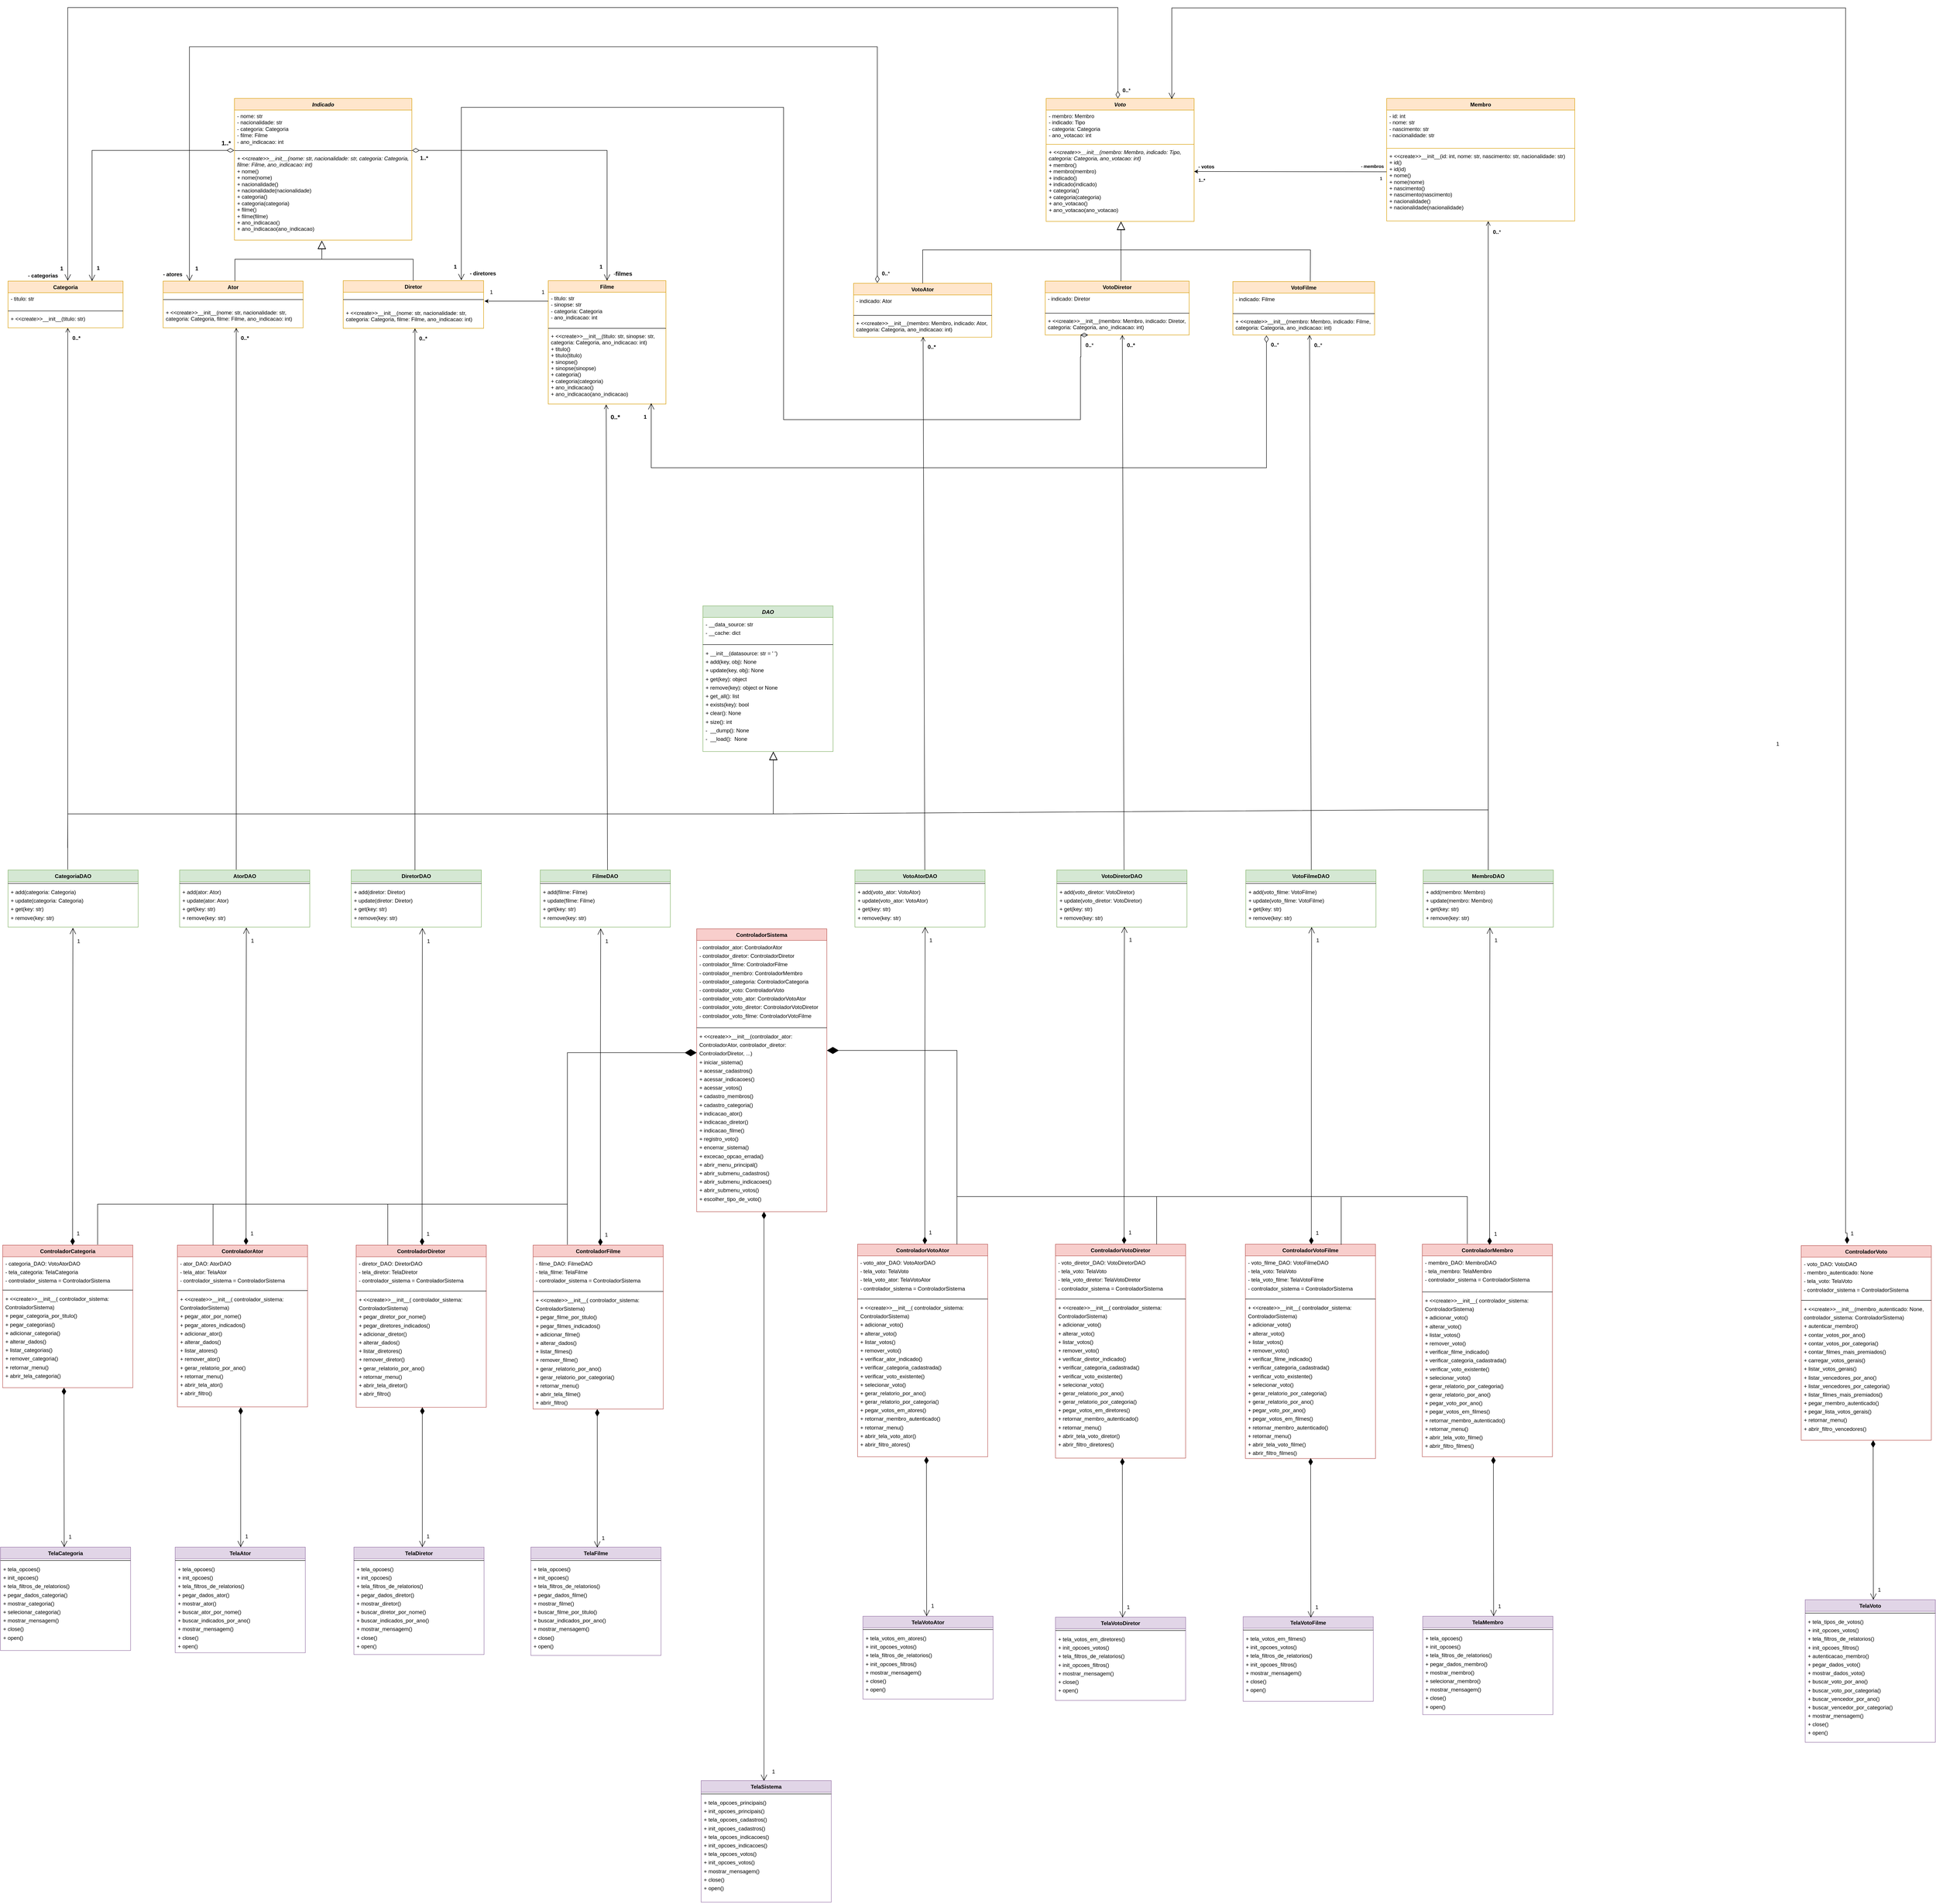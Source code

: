 <mxfile version="27.1.6">
  <diagram id="WZgvneTV7CMxQMR7iooE" name="Página-2">
    <mxGraphModel dx="5745" dy="2635" grid="0" gridSize="10" guides="1" tooltips="1" connect="1" arrows="1" fold="1" page="0" pageScale="1" pageWidth="827" pageHeight="1169" math="0" shadow="0">
      <root>
        <mxCell id="0" />
        <mxCell id="1" parent="0" />
        <mxCell id="tWcX_TVC5EfG5cA5Wzu7-1" value="Ator" style="swimlane;fontStyle=1;align=center;verticalAlign=top;childLayout=stackLayout;horizontal=1;startSize=26;horizontalStack=0;resizeParent=1;resizeParentMax=0;resizeLast=0;collapsible=1;marginBottom=0;whiteSpace=wrap;html=1;rounded=0;fillColor=#ffe6cc;strokeColor=#d79b00;" parent="1" vertex="1">
          <mxGeometry x="-739" y="131" width="314" height="105" as="geometry" />
        </mxCell>
        <mxCell id="tWcX_TVC5EfG5cA5Wzu7-2" value="" style="line;strokeWidth=1;align=left;verticalAlign=middle;spacingTop=-1;spacingLeft=3;spacingRight=3;rotatable=0;labelPosition=right;points=[];portConstraint=eastwest;rounded=0;" parent="tWcX_TVC5EfG5cA5Wzu7-1" vertex="1">
          <mxGeometry y="26" width="314" height="31" as="geometry" />
        </mxCell>
        <mxCell id="tWcX_TVC5EfG5cA5Wzu7-3" value="&lt;div&gt;+ &amp;lt;&amp;lt;create&amp;gt;&amp;gt;__init__(nome: str, nacionalidade: str, categoria: Categoria, filme: Filme, ano_indicacao: int)&lt;/div&gt;&lt;div&gt;&lt;br&gt;&lt;/div&gt;" style="text;strokeColor=none;fillColor=none;align=left;verticalAlign=top;spacingLeft=4;spacingRight=4;overflow=hidden;rotatable=0;points=[[0,0.5],[1,0.5]];portConstraint=eastwest;whiteSpace=wrap;html=1;rounded=0;" parent="tWcX_TVC5EfG5cA5Wzu7-1" vertex="1">
          <mxGeometry y="57" width="314" height="48" as="geometry" />
        </mxCell>
        <mxCell id="tWcX_TVC5EfG5cA5Wzu7-7" value="Diretor" style="swimlane;fontStyle=1;align=center;verticalAlign=top;childLayout=stackLayout;horizontal=1;startSize=26;horizontalStack=0;resizeParent=1;resizeParentMax=0;resizeLast=0;collapsible=1;marginBottom=0;whiteSpace=wrap;html=1;rounded=0;fillColor=#ffe6cc;strokeColor=#d79b00;" parent="1" vertex="1">
          <mxGeometry x="-335" y="130" width="315" height="107" as="geometry" />
        </mxCell>
        <mxCell id="tWcX_TVC5EfG5cA5Wzu7-8" value="" style="line;strokeWidth=1;align=left;verticalAlign=middle;spacingTop=-1;spacingLeft=3;spacingRight=3;rotatable=0;labelPosition=right;points=[];portConstraint=eastwest;rounded=0;" parent="tWcX_TVC5EfG5cA5Wzu7-7" vertex="1">
          <mxGeometry y="26" width="315" height="33" as="geometry" />
        </mxCell>
        <mxCell id="tWcX_TVC5EfG5cA5Wzu7-9" value="&lt;div&gt;+ &amp;lt;&amp;lt;create&amp;gt;&amp;gt;__init__(nome: str, nacionalidade: str, categoria: Categoria, filme: Filme, ano_indicacao: int)&lt;/div&gt;&lt;div&gt;&lt;br&gt;&lt;/div&gt;" style="text;strokeColor=none;fillColor=none;align=left;verticalAlign=top;spacingLeft=4;spacingRight=4;overflow=hidden;rotatable=0;points=[[0,0.5],[1,0.5]];portConstraint=eastwest;whiteSpace=wrap;html=1;rounded=0;" parent="tWcX_TVC5EfG5cA5Wzu7-7" vertex="1">
          <mxGeometry y="59" width="315" height="48" as="geometry" />
        </mxCell>
        <mxCell id="G0jVq3wSqu8P53YBfCrU-1" value="&lt;i&gt;Indicado&lt;/i&gt;" style="swimlane;fontStyle=1;align=center;verticalAlign=top;childLayout=stackLayout;horizontal=1;startSize=26;horizontalStack=0;resizeParent=1;resizeParentMax=0;resizeLast=0;collapsible=1;marginBottom=0;whiteSpace=wrap;html=1;rounded=0;fillColor=#ffe6cc;strokeColor=#d79b00;" parent="1" vertex="1">
          <mxGeometry x="-579" y="-279" width="398" height="318" as="geometry" />
        </mxCell>
        <mxCell id="G0jVq3wSqu8P53YBfCrU-2" value="&lt;span style=&quot;background-color: transparent; color: light-dark(rgb(0, 0, 0), rgb(255, 255, 255));&quot;&gt;- nome: str&lt;/span&gt;&lt;div&gt;- nacionalidade: str&lt;/div&gt;&lt;div&gt;- categoria: Categoria&lt;/div&gt;&lt;div&gt;- filme: Filme&lt;/div&gt;&lt;div&gt;- ano_indicacao: int&lt;/div&gt;" style="text;strokeColor=none;fillColor=none;align=left;verticalAlign=top;spacingLeft=4;spacingRight=4;overflow=hidden;rotatable=0;points=[[0,0.5],[1,0.5]];portConstraint=eastwest;whiteSpace=wrap;html=1;rounded=0;" parent="G0jVq3wSqu8P53YBfCrU-1" vertex="1">
          <mxGeometry y="26" width="398" height="87" as="geometry" />
        </mxCell>
        <mxCell id="G0jVq3wSqu8P53YBfCrU-3" value="" style="line;strokeWidth=1;align=left;verticalAlign=middle;spacingTop=-1;spacingLeft=3;spacingRight=3;rotatable=0;labelPosition=right;points=[];portConstraint=eastwest;rounded=0;" parent="G0jVq3wSqu8P53YBfCrU-1" vertex="1">
          <mxGeometry y="113" width="398" height="8" as="geometry" />
        </mxCell>
        <mxCell id="G0jVq3wSqu8P53YBfCrU-4" value="&lt;div&gt;&lt;i&gt;+ &amp;lt;&amp;lt;create&amp;gt;&amp;gt;__init__(nome: str, nacionalidade: str, categoria: Categoria, filme: Filme, ano_indicacao: int)&lt;/i&gt;&lt;/div&gt;&lt;div&gt;&lt;span style=&quot;background-color: transparent; color: light-dark(rgb(0, 0, 0), rgb(255, 255, 255));&quot;&gt;+ nome()&lt;/span&gt;&lt;/div&gt;&lt;div&gt;&lt;span style=&quot;background-color: transparent; color: light-dark(rgb(0, 0, 0), rgb(255, 255, 255));&quot;&gt;+ nome(nome)&lt;/span&gt;&lt;/div&gt;&lt;div&gt;&lt;span style=&quot;background-color: transparent; color: light-dark(rgb(0, 0, 0), rgb(255, 255, 255));&quot;&gt;+ nacionalidade()&lt;/span&gt;&lt;/div&gt;&lt;div&gt;&lt;span style=&quot;background-color: transparent; color: light-dark(rgb(0, 0, 0), rgb(255, 255, 255));&quot;&gt;+ nacionalidade(nacionalidade)&lt;/span&gt;&lt;/div&gt;&lt;div&gt;&lt;span style=&quot;background-color: transparent; color: light-dark(rgb(0, 0, 0), rgb(255, 255, 255));&quot;&gt;+ categoria()&lt;/span&gt;&lt;/div&gt;&lt;div&gt;&lt;span style=&quot;background-color: transparent; color: light-dark(rgb(0, 0, 0), rgb(255, 255, 255));&quot;&gt;+ categoria(categoria)&lt;/span&gt;&lt;/div&gt;&lt;div&gt;&lt;span style=&quot;background-color: transparent; color: light-dark(rgb(0, 0, 0), rgb(255, 255, 255));&quot;&gt;+ filme()&lt;/span&gt;&lt;/div&gt;&lt;div&gt;&lt;span style=&quot;background-color: transparent; color: light-dark(rgb(0, 0, 0), rgb(255, 255, 255));&quot;&gt;+ filme(filme)&lt;/span&gt;&lt;/div&gt;&lt;div&gt;&lt;span style=&quot;background-color: transparent; color: light-dark(rgb(0, 0, 0), rgb(255, 255, 255));&quot;&gt;+ ano_indicacao()&lt;/span&gt;&lt;/div&gt;&lt;div&gt;&lt;span style=&quot;background-color: transparent; color: light-dark(rgb(0, 0, 0), rgb(255, 255, 255));&quot;&gt;+ ano_indicacao(ano_indicacao)&lt;/span&gt;&lt;/div&gt;" style="text;strokeColor=none;fillColor=none;align=left;verticalAlign=top;spacingLeft=4;spacingRight=4;overflow=hidden;rotatable=0;points=[[0,0.5],[1,0.5]];portConstraint=eastwest;whiteSpace=wrap;html=1;rounded=0;" parent="G0jVq3wSqu8P53YBfCrU-1" vertex="1">
          <mxGeometry y="121" width="398" height="197" as="geometry" />
        </mxCell>
        <mxCell id="4O0eAT3dEBgUnvR_evoI-1" value="" style="endArrow=block;endSize=16;endFill=0;html=1;rounded=0;entryX=0.493;entryY=1.009;entryDx=0;entryDy=0;entryPerimeter=0;" parent="G0jVq3wSqu8P53YBfCrU-1" target="G0jVq3wSqu8P53YBfCrU-4" edge="1">
          <mxGeometry width="160" relative="1" as="geometry">
            <mxPoint x="1" y="410" as="sourcePoint" />
            <mxPoint x="183.08" y="319.015" as="targetPoint" />
            <Array as="points">
              <mxPoint x="1" y="361" />
              <mxPoint x="41" y="361" />
              <mxPoint x="196" y="361" />
            </Array>
          </mxGeometry>
        </mxCell>
        <mxCell id="pNKEELbCtuMFVtbPVS1X-1" value="" style="endArrow=block;endSize=16;endFill=0;html=1;rounded=0;" parent="1" edge="1">
          <mxGeometry width="160" relative="1" as="geometry">
            <mxPoint x="-178" y="130" as="sourcePoint" />
            <mxPoint x="-383" y="40" as="targetPoint" />
            <Array as="points">
              <mxPoint x="-178" y="82" />
              <mxPoint x="-383" y="82" />
            </Array>
          </mxGeometry>
        </mxCell>
        <mxCell id="uzihkoij5LGs-5Em11Gs-1" value="&lt;font&gt;&lt;b&gt;- atores&lt;/b&gt;&lt;/font&gt;" style="text;html=1;align=center;verticalAlign=middle;resizable=0;points=[];autosize=1;strokeColor=none;fillColor=none;fontSize=12;" parent="1" vertex="1">
          <mxGeometry x="-749" y="103" width="61" height="26" as="geometry" />
        </mxCell>
        <mxCell id="70keetQInBeDmNbRMvMl-1" value="&lt;font&gt;&lt;b&gt;- diretores&lt;/b&gt;&lt;/font&gt;" style="text;html=1;align=center;verticalAlign=middle;resizable=0;points=[];autosize=1;strokeColor=none;fillColor=none;fontSize=12;" parent="1" vertex="1">
          <mxGeometry x="-61" y="101" width="77" height="26" as="geometry" />
        </mxCell>
        <mxCell id="wDt9VS9WS40ovMpgq8FK-1" value="Filme" style="swimlane;fontStyle=1;align=center;verticalAlign=top;childLayout=stackLayout;horizontal=1;startSize=26;horizontalStack=0;resizeParent=1;resizeParentMax=0;resizeLast=0;collapsible=1;marginBottom=0;whiteSpace=wrap;html=1;rounded=0;fillColor=#ffe6cc;strokeColor=#d79b00;" parent="1" vertex="1">
          <mxGeometry x="125" y="130" width="264" height="277" as="geometry" />
        </mxCell>
        <mxCell id="wDt9VS9WS40ovMpgq8FK-2" value="&lt;span style=&quot;background-color: transparent; color: light-dark(rgb(0, 0, 0), rgb(255, 255, 255));&quot;&gt;- titulo: str&lt;/span&gt;&lt;div&gt;- sinopse: str&lt;/div&gt;&lt;div&gt;- categoria: Categoria&lt;/div&gt;&lt;div&gt;&lt;span style=&quot;background-color: transparent; color: light-dark(rgb(0, 0, 0), rgb(255, 255, 255));&quot;&gt;- ano_indicacao: int&lt;/span&gt;&lt;/div&gt;" style="text;strokeColor=none;fillColor=none;align=left;verticalAlign=top;spacingLeft=4;spacingRight=4;overflow=hidden;rotatable=0;points=[[0,0.5],[1,0.5]];portConstraint=eastwest;whiteSpace=wrap;html=1;rounded=0;" parent="wDt9VS9WS40ovMpgq8FK-1" vertex="1">
          <mxGeometry y="26" width="264" height="77" as="geometry" />
        </mxCell>
        <mxCell id="wDt9VS9WS40ovMpgq8FK-3" value="" style="line;strokeWidth=1;align=left;verticalAlign=middle;spacingTop=-1;spacingLeft=3;spacingRight=3;rotatable=0;labelPosition=right;points=[];portConstraint=eastwest;rounded=0;" parent="wDt9VS9WS40ovMpgq8FK-1" vertex="1">
          <mxGeometry y="103" width="264" height="8" as="geometry" />
        </mxCell>
        <mxCell id="wDt9VS9WS40ovMpgq8FK-4" value="&lt;div&gt;+ &amp;lt;&amp;lt;create&amp;gt;&amp;gt;__init__(titulo: str, sinopse: str, categoria: Categoria, ano_indicacao: int)&lt;/div&gt;&lt;div&gt;&lt;span style=&quot;background-color: transparent; color: light-dark(rgb(0, 0, 0), rgb(255, 255, 255));&quot;&gt;+ titulo()&lt;/span&gt;&lt;/div&gt;&lt;div&gt;&lt;span style=&quot;background-color: transparent; color: light-dark(rgb(0, 0, 0), rgb(255, 255, 255));&quot;&gt;+ titulo(titulo)&lt;/span&gt;&lt;/div&gt;&lt;div&gt;&lt;span style=&quot;background-color: transparent; color: light-dark(rgb(0, 0, 0), rgb(255, 255, 255));&quot;&gt;+ sinopse()&lt;/span&gt;&lt;/div&gt;&lt;div&gt;+ sinopse(sinopse)&lt;/div&gt;&lt;div&gt;+ categoria()&lt;/div&gt;&lt;div&gt;+ categoria(categoria)&lt;/div&gt;&lt;div&gt;+ ano_indicacao()&lt;/div&gt;&lt;div&gt;+ ano_indicacao(ano_indicacao)&lt;/div&gt;" style="text;strokeColor=none;fillColor=none;align=left;verticalAlign=top;spacingLeft=4;spacingRight=4;overflow=hidden;rotatable=0;points=[[0,0.5],[1,0.5]];portConstraint=eastwest;whiteSpace=wrap;html=1;rounded=0;" parent="wDt9VS9WS40ovMpgq8FK-1" vertex="1">
          <mxGeometry y="111" width="264" height="166" as="geometry" />
        </mxCell>
        <mxCell id="Uetk4oNWEmqvjZgv6r0e-1" value="" style="endArrow=open;html=1;endSize=12;startArrow=diamondThin;startSize=14;startFill=0;edgeStyle=orthogonalEdgeStyle;align=left;verticalAlign=bottom;rounded=0;exitX=1.011;exitY=1.03;exitDx=0;exitDy=0;exitPerimeter=0;entryX=0.5;entryY=0;entryDx=0;entryDy=0;" parent="1" target="wDt9VS9WS40ovMpgq8FK-1" edge="1">
          <mxGeometry x="-1" y="-10" relative="1" as="geometry">
            <mxPoint x="-180.622" y="-162.39" as="sourcePoint" />
            <mxPoint x="364" y="-20" as="targetPoint" />
            <Array as="points">
              <mxPoint x="257" y="-162" />
            </Array>
            <mxPoint x="7" y="3" as="offset" />
          </mxGeometry>
        </mxCell>
        <mxCell id="vicPNXlGaRBkFnli4pdK-1" value="VotoAtor" style="swimlane;fontStyle=1;align=center;verticalAlign=top;childLayout=stackLayout;horizontal=1;startSize=26;horizontalStack=0;resizeParent=1;resizeParentMax=0;resizeLast=0;collapsible=1;marginBottom=0;whiteSpace=wrap;html=1;rounded=0;fillColor=#ffe6cc;strokeColor=#d79b00;" parent="1" vertex="1">
          <mxGeometry x="810" y="136" width="310" height="121" as="geometry" />
        </mxCell>
        <mxCell id="vicPNXlGaRBkFnli4pdK-2" value="- indicado: Ator" style="text;strokeColor=none;fillColor=none;align=left;verticalAlign=top;spacingLeft=4;spacingRight=4;overflow=hidden;rotatable=0;points=[[0,0.5],[1,0.5]];portConstraint=eastwest;whiteSpace=wrap;html=1;rounded=0;" parent="vicPNXlGaRBkFnli4pdK-1" vertex="1">
          <mxGeometry y="26" width="310" height="42" as="geometry" />
        </mxCell>
        <mxCell id="vicPNXlGaRBkFnli4pdK-3" value="" style="line;strokeWidth=1;align=left;verticalAlign=middle;spacingTop=-1;spacingLeft=3;spacingRight=3;rotatable=0;labelPosition=right;points=[];portConstraint=eastwest;rounded=0;" parent="vicPNXlGaRBkFnli4pdK-1" vertex="1">
          <mxGeometry y="68" width="310" height="8" as="geometry" />
        </mxCell>
        <mxCell id="vicPNXlGaRBkFnli4pdK-4" value="&lt;div&gt;+ &amp;lt;&amp;lt;create&amp;gt;&amp;gt;__init__(membro: Membro, indicado: Ator, categoria: Categoria, ano_indicacao: int)&lt;/div&gt;&lt;div&gt;&lt;br&gt;&lt;/div&gt;" style="text;strokeColor=none;fillColor=none;align=left;verticalAlign=top;spacingLeft=4;spacingRight=4;overflow=hidden;rotatable=0;points=[[0,0.5],[1,0.5]];portConstraint=eastwest;whiteSpace=wrap;html=1;rounded=0;" parent="vicPNXlGaRBkFnli4pdK-1" vertex="1">
          <mxGeometry y="76" width="310" height="45" as="geometry" />
        </mxCell>
        <mxCell id="xrNCkcEP9iVFIpvB5Bgk-1" value="VotoDiretor" style="swimlane;fontStyle=1;align=center;verticalAlign=top;childLayout=stackLayout;horizontal=1;startSize=26;horizontalStack=0;resizeParent=1;resizeParentMax=0;resizeLast=0;collapsible=1;marginBottom=0;whiteSpace=wrap;html=1;rounded=0;fillColor=#ffe6cc;strokeColor=#d79b00;" parent="1" vertex="1">
          <mxGeometry x="1240" y="131" width="323" height="121" as="geometry" />
        </mxCell>
        <mxCell id="xrNCkcEP9iVFIpvB5Bgk-2" value="- indicado: Diretor" style="text;strokeColor=none;fillColor=none;align=left;verticalAlign=top;spacingLeft=4;spacingRight=4;overflow=hidden;rotatable=0;points=[[0,0.5],[1,0.5]];portConstraint=eastwest;whiteSpace=wrap;html=1;rounded=0;" parent="xrNCkcEP9iVFIpvB5Bgk-1" vertex="1">
          <mxGeometry y="26" width="323" height="42" as="geometry" />
        </mxCell>
        <mxCell id="xrNCkcEP9iVFIpvB5Bgk-3" value="" style="line;strokeWidth=1;align=left;verticalAlign=middle;spacingTop=-1;spacingLeft=3;spacingRight=3;rotatable=0;labelPosition=right;points=[];portConstraint=eastwest;rounded=0;" parent="xrNCkcEP9iVFIpvB5Bgk-1" vertex="1">
          <mxGeometry y="68" width="323" height="8" as="geometry" />
        </mxCell>
        <mxCell id="xrNCkcEP9iVFIpvB5Bgk-4" value="&lt;div&gt;+ &amp;lt;&amp;lt;create&amp;gt;&amp;gt;__init__(membro: Membro, indicado: Diretor, categoria: Categoria, ano_indicacao: int)&lt;/div&gt;&lt;div&gt;&lt;br&gt;&lt;/div&gt;" style="text;strokeColor=none;fillColor=none;align=left;verticalAlign=top;spacingLeft=4;spacingRight=4;overflow=hidden;rotatable=0;points=[[0,0.5],[1,0.5]];portConstraint=eastwest;whiteSpace=wrap;html=1;rounded=0;" parent="xrNCkcEP9iVFIpvB5Bgk-1" vertex="1">
          <mxGeometry y="76" width="323" height="45" as="geometry" />
        </mxCell>
        <mxCell id="YRxmMxPdK4UfHg5OfxDs-1" value="VotoFilme" style="swimlane;fontStyle=1;align=center;verticalAlign=top;childLayout=stackLayout;horizontal=1;startSize=26;horizontalStack=0;resizeParent=1;resizeParentMax=0;resizeLast=0;collapsible=1;marginBottom=0;whiteSpace=wrap;html=1;rounded=0;fillColor=#ffe6cc;strokeColor=#d79b00;" parent="1" vertex="1">
          <mxGeometry x="1661" y="132" width="318" height="120" as="geometry" />
        </mxCell>
        <mxCell id="YRxmMxPdK4UfHg5OfxDs-2" value="- indicado: Filme" style="text;strokeColor=none;fillColor=none;align=left;verticalAlign=top;spacingLeft=4;spacingRight=4;overflow=hidden;rotatable=0;points=[[0,0.5],[1,0.5]];portConstraint=eastwest;whiteSpace=wrap;html=1;rounded=0;" parent="YRxmMxPdK4UfHg5OfxDs-1" vertex="1">
          <mxGeometry y="26" width="318" height="42" as="geometry" />
        </mxCell>
        <mxCell id="YRxmMxPdK4UfHg5OfxDs-3" value="" style="line;strokeWidth=1;align=left;verticalAlign=middle;spacingTop=-1;spacingLeft=3;spacingRight=3;rotatable=0;labelPosition=right;points=[];portConstraint=eastwest;rounded=0;" parent="YRxmMxPdK4UfHg5OfxDs-1" vertex="1">
          <mxGeometry y="68" width="318" height="8" as="geometry" />
        </mxCell>
        <mxCell id="YRxmMxPdK4UfHg5OfxDs-4" value="&lt;div&gt;+ &amp;lt;&amp;lt;create&amp;gt;&amp;gt;__init__(membro: Membro, indicado: Filme, categoria: Categoria, ano_indicacao: int)&lt;/div&gt;&lt;div&gt;&lt;br&gt;&lt;/div&gt;" style="text;strokeColor=none;fillColor=none;align=left;verticalAlign=top;spacingLeft=4;spacingRight=4;overflow=hidden;rotatable=0;points=[[0,0.5],[1,0.5]];portConstraint=eastwest;whiteSpace=wrap;html=1;rounded=0;" parent="YRxmMxPdK4UfHg5OfxDs-1" vertex="1">
          <mxGeometry y="76" width="318" height="44" as="geometry" />
        </mxCell>
        <mxCell id="7WdbQqX6bfYjUGvpaG9f-1" value="&lt;i&gt;Voto&lt;/i&gt;" style="swimlane;fontStyle=1;align=center;verticalAlign=top;childLayout=stackLayout;horizontal=1;startSize=26;horizontalStack=0;resizeParent=1;resizeParentMax=0;resizeLast=0;collapsible=1;marginBottom=0;whiteSpace=wrap;html=1;rounded=0;fillColor=#ffe6cc;strokeColor=#d79b00;" parent="1" vertex="1">
          <mxGeometry x="1242" y="-279" width="332" height="276" as="geometry" />
        </mxCell>
        <mxCell id="7WdbQqX6bfYjUGvpaG9f-2" value="- membro: Membro&lt;div&gt;- indicado: Tipo&lt;/div&gt;&lt;div&gt;&lt;span style=&quot;background-color: transparent; color: light-dark(rgb(0, 0, 0), rgb(255, 255, 255));&quot;&gt;- categoria: Categoria&lt;/span&gt;&lt;/div&gt;&lt;div&gt;- ano_votacao: int&lt;/div&gt;" style="text;strokeColor=none;fillColor=none;align=left;verticalAlign=top;spacingLeft=4;spacingRight=4;overflow=hidden;rotatable=0;points=[[0,0.5],[1,0.5]];portConstraint=eastwest;whiteSpace=wrap;html=1;rounded=0;" parent="7WdbQqX6bfYjUGvpaG9f-1" vertex="1">
          <mxGeometry y="26" width="332" height="73" as="geometry" />
        </mxCell>
        <mxCell id="7WdbQqX6bfYjUGvpaG9f-3" value="" style="line;strokeWidth=1;fillColor=none;align=left;verticalAlign=middle;spacingTop=-1;spacingLeft=3;spacingRight=3;rotatable=0;labelPosition=right;points=[];portConstraint=eastwest;strokeColor=inherit;rounded=0;" parent="7WdbQqX6bfYjUGvpaG9f-1" vertex="1">
          <mxGeometry y="99" width="332" height="8" as="geometry" />
        </mxCell>
        <mxCell id="7WdbQqX6bfYjUGvpaG9f-4" value="&lt;div&gt;+ &lt;i&gt;&amp;lt;&amp;lt;create&amp;gt;&amp;gt;__init__(membro: Membro, indicado: Tipo, categoria: Categoria, ano_votacao: int)&lt;/i&gt;&lt;/div&gt;&lt;div&gt;+ membro()&lt;/div&gt;&lt;div&gt;+ membro(membro)&lt;/div&gt;&lt;div&gt;+ indicado()&lt;/div&gt;&lt;div&gt;+ indicado(indicado)&lt;/div&gt;&lt;div&gt;+ categoria()&lt;/div&gt;&lt;div&gt;+ categoria(categoria)&lt;/div&gt;&lt;div&gt;+ ano_votacao()&lt;/div&gt;&lt;div&gt;+ ano_votacao(ano_votacao)&lt;/div&gt;&lt;div&gt;&lt;br&gt;&lt;/div&gt;" style="text;strokeColor=none;fillColor=none;align=left;verticalAlign=top;spacingLeft=4;spacingRight=4;overflow=hidden;rotatable=0;points=[[0,0.5],[1,0.5]];portConstraint=eastwest;whiteSpace=wrap;html=1;rounded=0;" parent="7WdbQqX6bfYjUGvpaG9f-1" vertex="1">
          <mxGeometry y="107" width="332" height="169" as="geometry" />
        </mxCell>
        <mxCell id="nU7Qi2vjccYDf4790zeh-1" value="" style="endArrow=block;endSize=16;endFill=0;html=1;rounded=0;exitX=0.5;exitY=0;exitDx=0;exitDy=0;" parent="1" source="vicPNXlGaRBkFnli4pdK-1" edge="1">
          <mxGeometry width="160" relative="1" as="geometry">
            <mxPoint x="807" y="125" as="sourcePoint" />
            <mxPoint x="1410" y="-3" as="targetPoint" />
            <Array as="points">
              <mxPoint x="965" y="61" />
              <mxPoint x="1410" y="61" />
            </Array>
          </mxGeometry>
        </mxCell>
        <mxCell id="nU7Qi2vjccYDf4790zeh-2" value="" style="endArrow=block;endSize=16;endFill=0;html=1;rounded=0;exitX=0.546;exitY=-0.004;exitDx=0;exitDy=0;exitPerimeter=0;" parent="1" source="YRxmMxPdK4UfHg5OfxDs-1" edge="1">
          <mxGeometry width="160" relative="1" as="geometry">
            <mxPoint x="1835" y="126" as="sourcePoint" />
            <mxPoint x="1410" y="-2" as="targetPoint" />
            <Array as="points">
              <mxPoint x="1835" y="61" />
              <mxPoint x="1410" y="61" />
            </Array>
          </mxGeometry>
        </mxCell>
        <mxCell id="nU7Qi2vjccYDf4790zeh-3" value="" style="endArrow=none;html=1;edgeStyle=orthogonalEdgeStyle;rounded=0;" parent="1" edge="1">
          <mxGeometry relative="1" as="geometry">
            <mxPoint x="1410" y="131" as="sourcePoint" />
            <mxPoint x="1410" y="57" as="targetPoint" />
          </mxGeometry>
        </mxCell>
        <mxCell id="nU7Qi2vjccYDf4790zeh-5" value="" style="endArrow=open;html=1;endSize=12;startArrow=diamondThin;startSize=14;startFill=0;edgeStyle=orthogonalEdgeStyle;align=left;verticalAlign=bottom;rounded=0;" parent="1" edge="1">
          <mxGeometry x="-1" y="-10" relative="1" as="geometry">
            <mxPoint x="1403" y="-279" as="sourcePoint" />
            <mxPoint x="-953" y="130" as="targetPoint" />
            <Array as="points">
              <mxPoint x="1403" y="-483" />
              <mxPoint x="-953" y="-483" />
            </Array>
            <mxPoint x="7" y="3" as="offset" />
          </mxGeometry>
        </mxCell>
        <mxCell id="oNdM7GIB4cV1WEyCj7lc-1" value="Membro" style="swimlane;fontStyle=1;align=center;verticalAlign=top;childLayout=stackLayout;horizontal=1;startSize=26;horizontalStack=0;resizeParent=1;resizeParentMax=0;resizeLast=0;collapsible=1;marginBottom=0;whiteSpace=wrap;html=1;rounded=0;fillColor=#ffe6cc;strokeColor=#d79b00;" parent="1" vertex="1">
          <mxGeometry x="2006" y="-279" width="422" height="275" as="geometry" />
        </mxCell>
        <mxCell id="oNdM7GIB4cV1WEyCj7lc-2" value="&lt;span style=&quot;background-color: transparent; color: light-dark(rgb(0, 0, 0), rgb(255, 255, 255));&quot;&gt;- id: int&lt;/span&gt;&lt;div&gt;- nome: str&lt;/div&gt;&lt;div&gt;- nascimento: str&lt;/div&gt;&lt;div&gt;- nacionalidade: str&lt;/div&gt;" style="text;strokeColor=none;fillColor=none;align=left;verticalAlign=top;spacingLeft=4;spacingRight=4;overflow=hidden;rotatable=0;points=[[0,0.5],[1,0.5]];portConstraint=eastwest;whiteSpace=wrap;html=1;rounded=0;" parent="oNdM7GIB4cV1WEyCj7lc-1" vertex="1">
          <mxGeometry y="26" width="422" height="82" as="geometry" />
        </mxCell>
        <mxCell id="oNdM7GIB4cV1WEyCj7lc-3" value="" style="line;strokeWidth=1;fillColor=none;align=left;verticalAlign=middle;spacingTop=-1;spacingLeft=3;spacingRight=3;rotatable=0;labelPosition=right;points=[];portConstraint=eastwest;strokeColor=inherit;rounded=0;" parent="oNdM7GIB4cV1WEyCj7lc-1" vertex="1">
          <mxGeometry y="108" width="422" height="8" as="geometry" />
        </mxCell>
        <mxCell id="oNdM7GIB4cV1WEyCj7lc-4" value="&lt;div&gt;+ &amp;lt;&amp;lt;create&amp;gt;&amp;gt;__init__(id: int, nome: str, nascimento: str, nacionalidade: str)&lt;/div&gt;&lt;div&gt;&lt;span style=&quot;background-color: transparent; color: light-dark(rgb(0, 0, 0), rgb(255, 255, 255));&quot;&gt;+ id()&lt;/span&gt;&lt;/div&gt;&lt;div&gt;&lt;span style=&quot;background-color: transparent; color: light-dark(rgb(0, 0, 0), rgb(255, 255, 255));&quot;&gt;+ id(id)&lt;/span&gt;&lt;/div&gt;&lt;div&gt;&lt;span style=&quot;background-color: transparent; color: light-dark(rgb(0, 0, 0), rgb(255, 255, 255));&quot;&gt;+ nome()&lt;/span&gt;&lt;/div&gt;&lt;div&gt;&lt;span style=&quot;background-color: transparent; color: light-dark(rgb(0, 0, 0), rgb(255, 255, 255));&quot;&gt;+ nome(nome)&lt;/span&gt;&lt;/div&gt;&lt;div&gt;&lt;span style=&quot;background-color: transparent; color: light-dark(rgb(0, 0, 0), rgb(255, 255, 255));&quot;&gt;+ nascimento()&lt;/span&gt;&lt;/div&gt;&lt;div&gt;&lt;span style=&quot;background-color: transparent; color: light-dark(rgb(0, 0, 0), rgb(255, 255, 255));&quot;&gt;+ nascimento(nascimento)&lt;/span&gt;&lt;/div&gt;&lt;div&gt;&lt;span style=&quot;background-color: transparent; color: light-dark(rgb(0, 0, 0), rgb(255, 255, 255));&quot;&gt;+ nacionalidade()&lt;/span&gt;&lt;/div&gt;&lt;div&gt;&lt;span style=&quot;background-color: transparent; color: light-dark(rgb(0, 0, 0), rgb(255, 255, 255));&quot;&gt;+ nacionalidade(nacionalidade)&lt;/span&gt;&lt;/div&gt;" style="text;strokeColor=none;fillColor=none;align=left;verticalAlign=top;spacingLeft=4;spacingRight=4;overflow=hidden;rotatable=0;points=[[0,0.5],[1,0.5]];portConstraint=eastwest;whiteSpace=wrap;html=1;rounded=0;" parent="oNdM7GIB4cV1WEyCj7lc-1" vertex="1">
          <mxGeometry y="116" width="422" height="159" as="geometry" />
        </mxCell>
        <mxCell id="lw5g_Nmpsw-hIYmY-6z--1" value="Categoria" style="swimlane;fontStyle=1;align=center;verticalAlign=top;childLayout=stackLayout;horizontal=1;startSize=26;horizontalStack=0;resizeParent=1;resizeParentMax=0;resizeLast=0;collapsible=1;marginBottom=0;whiteSpace=wrap;html=1;rounded=0;fillColor=#ffe6cc;strokeColor=#d79b00;" parent="1" vertex="1">
          <mxGeometry x="-1087" y="131" width="258" height="105" as="geometry" />
        </mxCell>
        <mxCell id="lw5g_Nmpsw-hIYmY-6z--2" value="- titulo: str" style="text;strokeColor=none;fillColor=none;align=left;verticalAlign=top;spacingLeft=4;spacingRight=4;overflow=hidden;rotatable=0;points=[[0,0.5],[1,0.5]];portConstraint=eastwest;whiteSpace=wrap;html=1;rounded=0;" parent="lw5g_Nmpsw-hIYmY-6z--1" vertex="1">
          <mxGeometry y="26" width="258" height="37" as="geometry" />
        </mxCell>
        <mxCell id="lw5g_Nmpsw-hIYmY-6z--3" value="" style="line;strokeWidth=1;align=left;verticalAlign=middle;spacingTop=-1;spacingLeft=3;spacingRight=3;rotatable=0;labelPosition=right;points=[];portConstraint=eastwest;rounded=0;" parent="lw5g_Nmpsw-hIYmY-6z--1" vertex="1">
          <mxGeometry y="63" width="258" height="8" as="geometry" />
        </mxCell>
        <mxCell id="lw5g_Nmpsw-hIYmY-6z--4" value="&lt;div&gt;+ &amp;lt;&amp;lt;create&amp;gt;&amp;gt;__init__(titulo: str)&lt;/div&gt;&lt;div&gt;&lt;br&gt;&lt;/div&gt;" style="text;strokeColor=none;fillColor=none;align=left;verticalAlign=top;spacingLeft=4;spacingRight=4;overflow=hidden;rotatable=0;points=[[0,0.5],[1,0.5]];portConstraint=eastwest;whiteSpace=wrap;html=1;rounded=0;" parent="lw5g_Nmpsw-hIYmY-6z--1" vertex="1">
          <mxGeometry y="71" width="258" height="34" as="geometry" />
        </mxCell>
        <mxCell id="lw5g_Nmpsw-hIYmY-6z--13" value="" style="endArrow=open;html=1;endSize=12;startArrow=diamondThin;startSize=14;startFill=0;edgeStyle=orthogonalEdgeStyle;align=left;verticalAlign=bottom;rounded=0;entryX=0.75;entryY=0;entryDx=0;entryDy=0;exitX=0.011;exitY=1.041;exitDx=0;exitDy=0;exitPerimeter=0;" parent="1" edge="1">
          <mxGeometry x="-1" y="-10" relative="1" as="geometry">
            <mxPoint x="-579.622" y="-162.433" as="sourcePoint" />
            <mxPoint x="-898.5" y="131" as="targetPoint" />
            <Array as="points">
              <mxPoint x="-899" y="-162" />
            </Array>
            <mxPoint x="7" y="3" as="offset" />
          </mxGeometry>
        </mxCell>
        <mxCell id="lw5g_Nmpsw-hIYmY-6z--14" value="&lt;font style=&quot;font-size: 14px;&quot;&gt;&lt;b&gt;1..*&lt;/b&gt;&lt;/font&gt;" style="text;html=1;align=center;verticalAlign=middle;resizable=0;points=[];autosize=1;strokeColor=none;fillColor=none;fontSize=16;" parent="1" vertex="1">
          <mxGeometry x="-618" y="-196" width="39" height="31" as="geometry" />
        </mxCell>
        <mxCell id="I_DsaSlUisuX-tO4zSv1-1" value="&lt;font&gt;&lt;b&gt;1&lt;/b&gt;&lt;/font&gt;" style="text;html=1;align=center;verticalAlign=middle;resizable=0;points=[];autosize=1;strokeColor=none;fillColor=none;fontSize=12;" parent="1" vertex="1">
          <mxGeometry x="-898" y="89" width="25" height="26" as="geometry" />
        </mxCell>
        <mxCell id="0HuwIuW150Rureq57f1U-1" value="" style="endArrow=classic;html=1;rounded=0;exitX=-0.001;exitY=0.306;exitDx=0;exitDy=0;exitPerimeter=0;" parent="1" edge="1" source="oNdM7GIB4cV1WEyCj7lc-4">
          <mxGeometry width="50" height="50" relative="1" as="geometry">
            <mxPoint x="1846" y="-115" as="sourcePoint" />
            <mxPoint x="1574" y="-115" as="targetPoint" />
          </mxGeometry>
        </mxCell>
        <mxCell id="fPGgetDPu0QPwMB9xLPw-3" value="&lt;h6&gt;&lt;font style=&quot;font-size: 10px;&quot;&gt;- membros&amp;nbsp;&lt;/font&gt;&lt;/h6&gt;" style="text;html=1;align=center;verticalAlign=middle;resizable=0;points=[];autosize=1;strokeColor=none;fillColor=none;" parent="1" vertex="1">
          <mxGeometry x="1939" y="-158" width="72" height="61" as="geometry" />
        </mxCell>
        <mxCell id="ksHhFzpr67b2vcG2nUIe-1" value="&lt;font style=&quot;font-size: 9px;&quot;&gt;&lt;b&gt;1&lt;/b&gt;&lt;/font&gt;" style="text;html=1;align=center;verticalAlign=middle;resizable=0;points=[];autosize=1;strokeColor=none;fillColor=none;" parent="1" vertex="1">
          <mxGeometry x="1981" y="-113" width="23" height="26" as="geometry" />
        </mxCell>
        <mxCell id="ksHhFzpr67b2vcG2nUIe-2" value="&lt;font style=&quot;font-size: 10px;&quot;&gt;&lt;b&gt;1..*&lt;/b&gt;&lt;/font&gt;" style="text;html=1;align=center;verticalAlign=middle;resizable=0;points=[];autosize=1;strokeColor=none;fillColor=none;" parent="1" vertex="1">
          <mxGeometry x="1574" y="-109" width="33" height="26" as="geometry" />
        </mxCell>
        <mxCell id="ksHhFzpr67b2vcG2nUIe-3" value="&lt;font style=&quot;font-size: 11px;&quot;&gt;&lt;b&gt;- votos&lt;/b&gt;&lt;/font&gt;" style="text;html=1;align=center;verticalAlign=middle;resizable=0;points=[];autosize=1;strokeColor=none;fillColor=none;" parent="1" vertex="1">
          <mxGeometry x="1574" y="-140" width="54" height="27" as="geometry" />
        </mxCell>
        <mxCell id="JcAdbMxsrmwFV8Gn1dnk-2" value="" style="endArrow=classic;html=1;rounded=0;" parent="1" edge="1">
          <mxGeometry width="50" height="50" relative="1" as="geometry">
            <mxPoint x="125" y="176" as="sourcePoint" />
            <mxPoint x="-18" y="176" as="targetPoint" />
          </mxGeometry>
        </mxCell>
        <mxCell id="I-WG-zHWevxW-UFshxvI-7" value="&lt;b&gt;0..&lt;/b&gt;*" style="text;html=1;align=center;verticalAlign=middle;resizable=0;points=[];autosize=1;strokeColor=none;fillColor=none;" parent="1" vertex="1">
          <mxGeometry x="1737" y="261" width="36" height="26" as="geometry" />
        </mxCell>
        <mxCell id="I-WG-zHWevxW-UFshxvI-8" value="&lt;b&gt;1&lt;/b&gt;" style="text;html=1;align=center;verticalAlign=middle;resizable=0;points=[];autosize=1;strokeColor=none;fillColor=none;" parent="1" vertex="1">
          <mxGeometry x="329" y="423" width="25" height="26" as="geometry" />
        </mxCell>
        <mxCell id="DFoO3QTpM2NFcUkC0v7J-3" value="&lt;font style=&quot;font-size: 13px;&quot;&gt;-&lt;b style=&quot;&quot;&gt;filmes&lt;/b&gt;&lt;/font&gt;" style="text;html=1;align=center;verticalAlign=middle;resizable=0;points=[];autosize=1;strokeColor=none;fillColor=none;rotation=0;" parent="1" vertex="1">
          <mxGeometry x="262" y="100" width="60" height="28" as="geometry" />
        </mxCell>
        <mxCell id="XdremAVKssswszfVWiL7-1" value="1" style="text;html=1;align=center;verticalAlign=middle;resizable=0;points=[];autosize=1;strokeColor=none;fillColor=none;" parent="1" vertex="1">
          <mxGeometry x="-16" y="143" width="25" height="26" as="geometry" />
        </mxCell>
        <mxCell id="XdremAVKssswszfVWiL7-2" value="1" style="text;html=1;align=center;verticalAlign=middle;resizable=0;points=[];autosize=1;strokeColor=none;fillColor=none;" parent="1" vertex="1">
          <mxGeometry x="100" y="143" width="25" height="26" as="geometry" />
        </mxCell>
        <mxCell id="_2OG8Q5pIw7j7DExmnZu-1" value="&lt;b&gt;1&lt;/b&gt;" style="text;html=1;align=center;verticalAlign=middle;resizable=0;points=[];autosize=1;strokeColor=none;fillColor=none;" parent="1" vertex="1">
          <mxGeometry x="230" y="86" width="25" height="26" as="geometry" />
        </mxCell>
        <mxCell id="_2OG8Q5pIw7j7DExmnZu-2" value="&lt;b&gt;1..*&lt;/b&gt;" style="text;html=1;align=center;verticalAlign=middle;resizable=0;points=[];autosize=1;strokeColor=none;fillColor=none;" parent="1" vertex="1">
          <mxGeometry x="-172" y="-158" width="36" height="26" as="geometry" />
        </mxCell>
        <mxCell id="0KWZ-w_929Gxy40p0JSm-1" value="&lt;b&gt;- categorias&lt;/b&gt;" style="text;html=1;align=center;verticalAlign=middle;resizable=0;points=[];autosize=1;strokeColor=none;fillColor=none;" parent="1" vertex="1">
          <mxGeometry x="-1052" y="106" width="85" height="26" as="geometry" />
        </mxCell>
        <mxCell id="4xUSk28KJLsLeGUFMNTL-6" value="" style="endArrow=open;html=1;endSize=12;startArrow=diamondThin;startSize=14;startFill=0;edgeStyle=orthogonalEdgeStyle;align=left;verticalAlign=bottom;rounded=0;exitX=0.172;exitY=-0.048;exitDx=0;exitDy=0;exitPerimeter=0;" parent="1" edge="1">
          <mxGeometry x="-1" y="-10" relative="1" as="geometry">
            <mxPoint x="863.32" y="134.984" as="sourcePoint" />
            <mxPoint x="-680" y="131" as="targetPoint" />
            <Array as="points">
              <mxPoint x="864" y="-395" />
              <mxPoint x="-680" y="-395" />
            </Array>
            <mxPoint x="7" y="3" as="offset" />
          </mxGeometry>
        </mxCell>
        <mxCell id="4xUSk28KJLsLeGUFMNTL-7" value="&lt;b&gt;0..&lt;/b&gt;*" style="text;html=1;align=center;verticalAlign=middle;resizable=0;points=[];autosize=1;strokeColor=none;fillColor=none;" parent="1" vertex="1">
          <mxGeometry x="864" y="101" width="36" height="26" as="geometry" />
        </mxCell>
        <mxCell id="4xUSk28KJLsLeGUFMNTL-9" value="&lt;b&gt;1&lt;/b&gt;" style="text;html=1;align=center;verticalAlign=middle;resizable=0;points=[];autosize=1;strokeColor=none;fillColor=none;" parent="1" vertex="1">
          <mxGeometry x="-677" y="90" width="25" height="26" as="geometry" />
        </mxCell>
        <mxCell id="4xUSk28KJLsLeGUFMNTL-10" value="" style="endArrow=open;html=1;endSize=12;startArrow=diamondThin;startSize=14;startFill=0;edgeStyle=orthogonalEdgeStyle;align=left;verticalAlign=bottom;rounded=0;" parent="1" edge="1">
          <mxGeometry x="-1" y="-10" relative="1" as="geometry">
            <mxPoint x="1319" y="252" as="sourcePoint" />
            <mxPoint x="-70" y="129.02" as="targetPoint" />
            <Array as="points">
              <mxPoint x="1320" y="252" />
              <mxPoint x="1320" y="301" />
              <mxPoint x="1319" y="301" />
              <mxPoint x="1319" y="442" />
              <mxPoint x="653" y="442" />
              <mxPoint x="653" y="-259" />
              <mxPoint x="-70" y="-259" />
            </Array>
            <mxPoint x="7" y="3" as="offset" />
          </mxGeometry>
        </mxCell>
        <mxCell id="4xUSk28KJLsLeGUFMNTL-11" value="&lt;b&gt;0..&lt;/b&gt;*" style="text;html=1;align=center;verticalAlign=middle;resizable=0;points=[];autosize=1;strokeColor=none;fillColor=none;" parent="1" vertex="1">
          <mxGeometry x="1321" y="262" width="36" height="26" as="geometry" />
        </mxCell>
        <mxCell id="4xUSk28KJLsLeGUFMNTL-12" value="&lt;b&gt;1&lt;/b&gt;" style="text;html=1;align=center;verticalAlign=middle;resizable=0;points=[];autosize=1;strokeColor=none;fillColor=none;" parent="1" vertex="1">
          <mxGeometry x="-97" y="86" width="25" height="26" as="geometry" />
        </mxCell>
        <mxCell id="4xUSk28KJLsLeGUFMNTL-13" value="&lt;b&gt;1&lt;/b&gt;" style="text;html=1;align=center;verticalAlign=middle;resizable=0;points=[];autosize=1;strokeColor=none;fillColor=none;" parent="1" vertex="1">
          <mxGeometry x="-980" y="90" width="25" height="26" as="geometry" />
        </mxCell>
        <mxCell id="4xUSk28KJLsLeGUFMNTL-14" value="&lt;b&gt;0..&lt;/b&gt;*" style="text;html=1;align=center;verticalAlign=middle;resizable=0;points=[];autosize=1;strokeColor=none;fillColor=none;" parent="1" vertex="1">
          <mxGeometry x="1404" y="-310" width="36" height="26" as="geometry" />
        </mxCell>
        <mxCell id="_fS8pHCnLdkIU9AXur5i-7" value="ControladorVoto" style="swimlane;fontStyle=1;align=center;verticalAlign=top;childLayout=stackLayout;horizontal=1;startSize=26;horizontalStack=0;resizeParent=1;resizeParentMax=0;resizeLast=0;collapsible=1;marginBottom=0;whiteSpace=wrap;html=1;rounded=0;fillColor=#f8cecc;strokeColor=#b85450;" parent="1" vertex="1">
          <mxGeometry x="2936" y="2296" width="292" height="437" as="geometry" />
        </mxCell>
        <mxCell id="_fS8pHCnLdkIU9AXur5i-8" value="&lt;div style=&quot;line-height: 160%;&quot;&gt;&lt;div&gt;- voto_DAO: VotoDAO&lt;br&gt;&lt;/div&gt;&lt;div&gt;- membro_autenticado: None&lt;/div&gt;&lt;div&gt;- tela_voto: TelaVoto&lt;/div&gt;&lt;div&gt;-&amp;nbsp;controlador_sistema = ControladorSistema&lt;/div&gt;&lt;div&gt;&lt;/div&gt;&lt;/div&gt;" style="text;strokeColor=none;fillColor=none;align=left;verticalAlign=top;spacingLeft=4;spacingRight=4;overflow=hidden;rotatable=0;points=[[0,0.5],[1,0.5]];portConstraint=eastwest;whiteSpace=wrap;html=1;rounded=0;" parent="_fS8pHCnLdkIU9AXur5i-7" vertex="1">
          <mxGeometry y="26" width="292" height="93" as="geometry" />
        </mxCell>
        <mxCell id="_fS8pHCnLdkIU9AXur5i-9" value="" style="line;strokeWidth=1;align=left;verticalAlign=middle;spacingTop=-1;spacingLeft=3;spacingRight=3;rotatable=0;labelPosition=right;points=[];portConstraint=eastwest;rounded=0;" parent="_fS8pHCnLdkIU9AXur5i-7" vertex="1">
          <mxGeometry y="119" width="292" height="8" as="geometry" />
        </mxCell>
        <mxCell id="_fS8pHCnLdkIU9AXur5i-10" value="&lt;div style=&quot;line-height: 160%;&quot;&gt;&lt;div&gt;+ &amp;lt;&amp;lt;create&amp;gt;&amp;gt;__init__(membro_autenticado: None, controlador_sistema: ControladorSistema)&lt;/div&gt;&lt;div&gt;&lt;span style=&quot;background-color: transparent; color: light-dark(rgb(0, 0, 0), rgb(255, 255, 255));&quot;&gt;+ autenticar_membro()&lt;/span&gt;&lt;/div&gt;&lt;div&gt;&lt;span style=&quot;background-color: transparent; color: light-dark(rgb(0, 0, 0), rgb(255, 255, 255));&quot;&gt;+ contar_votos_por_ano()&lt;/span&gt;&lt;/div&gt;&lt;div&gt;&lt;span style=&quot;background-color: transparent; color: light-dark(rgb(0, 0, 0), rgb(255, 255, 255));&quot;&gt;+ contar_votos_por_categoria()&lt;/span&gt;&lt;/div&gt;&lt;div&gt;+ contar_filmes_mais_premiados()&lt;/div&gt;&lt;div&gt;+ carregar_votos_gerais()&lt;/div&gt;&lt;div&gt;+ listar_votos_gerais()&lt;/div&gt;&lt;div&gt;+ listar_vencedores_por_ano()&lt;/div&gt;&lt;div&gt;+ listar_vencedores_por_categoria()&lt;/div&gt;&lt;div&gt;+ listar_filmes_mais_premiados()&lt;/div&gt;&lt;div&gt;+ pegar_membro_autenticado()&lt;/div&gt;&lt;div&gt;+ pegar_lista_votos_gerais()&lt;/div&gt;&lt;div&gt;+ retornar_menu()&lt;/div&gt;&lt;div&gt;+ abrir_filtro_vencedores()&lt;/div&gt;&lt;/div&gt;" style="text;strokeColor=none;fillColor=none;align=left;verticalAlign=top;spacingLeft=4;spacingRight=4;overflow=hidden;rotatable=0;points=[[0,0.5],[1,0.5]];portConstraint=eastwest;whiteSpace=wrap;html=1;rounded=0;" parent="_fS8pHCnLdkIU9AXur5i-7" vertex="1">
          <mxGeometry y="127" width="292" height="310" as="geometry" />
        </mxCell>
        <mxCell id="_fS8pHCnLdkIU9AXur5i-11" value="ControladorVotoAtor" style="swimlane;fontStyle=1;align=center;verticalAlign=top;childLayout=stackLayout;horizontal=1;startSize=26;horizontalStack=0;resizeParent=1;resizeParentMax=0;resizeLast=0;collapsible=1;marginBottom=0;whiteSpace=wrap;html=1;rounded=0;fillColor=#f8cecc;strokeColor=#b85450;" parent="1" vertex="1">
          <mxGeometry x="819" y="2293" width="292" height="477" as="geometry" />
        </mxCell>
        <mxCell id="_fS8pHCnLdkIU9AXur5i-12" value="&lt;div style=&quot;line-height: 160%;&quot;&gt;&lt;div&gt;- voto_ator_DAO: VotoAtorDAO&lt;br&gt;&lt;/div&gt;&lt;div&gt;- tela_voto: TelaVoto&lt;/div&gt;&lt;div&gt;- tela_voto_ator: TelaVotoAtor&lt;/div&gt;&lt;div&gt;-&amp;nbsp;controlador_sistema = ControladorSistema&lt;/div&gt;&lt;div&gt;&lt;/div&gt;&lt;/div&gt;" style="text;strokeColor=none;fillColor=none;align=left;verticalAlign=top;spacingLeft=4;spacingRight=4;overflow=hidden;rotatable=0;points=[[0,0.5],[1,0.5]];portConstraint=eastwest;whiteSpace=wrap;html=1;rounded=0;" parent="_fS8pHCnLdkIU9AXur5i-11" vertex="1">
          <mxGeometry y="26" width="292" height="93" as="geometry" />
        </mxCell>
        <mxCell id="_fS8pHCnLdkIU9AXur5i-13" value="" style="line;strokeWidth=1;align=left;verticalAlign=middle;spacingTop=-1;spacingLeft=3;spacingRight=3;rotatable=0;labelPosition=right;points=[];portConstraint=eastwest;rounded=0;" parent="_fS8pHCnLdkIU9AXur5i-11" vertex="1">
          <mxGeometry y="119" width="292" height="8" as="geometry" />
        </mxCell>
        <mxCell id="_fS8pHCnLdkIU9AXur5i-14" value="&lt;div style=&quot;line-height: 160%;&quot;&gt;&lt;div&gt;+ &amp;lt;&amp;lt;create&amp;gt;&amp;gt;__init__( controlador_sistema: ControladorSistema)&lt;/div&gt;&lt;div&gt;&lt;span style=&quot;background-color: transparent; color: light-dark(rgb(0, 0, 0), rgb(255, 255, 255));&quot;&gt;+ adicionar_voto()&lt;/span&gt;&lt;/div&gt;&lt;div&gt;&lt;span style=&quot;background-color: transparent; color: light-dark(rgb(0, 0, 0), rgb(255, 255, 255));&quot;&gt;+ alterar_voto()&lt;/span&gt;&lt;/div&gt;&lt;div&gt;&lt;span style=&quot;background-color: transparent; color: light-dark(rgb(0, 0, 0), rgb(255, 255, 255));&quot;&gt;+ listar_votos()&lt;/span&gt;&lt;/div&gt;&lt;div&gt;+ remover_voto()&lt;/div&gt;&lt;div&gt;+ verificar_ator_indicado()&lt;/div&gt;&lt;div&gt;+ verificar_categoria_cadastrada()&lt;/div&gt;&lt;div&gt;+ verificar_voto_existente()&lt;/div&gt;&lt;div&gt;+ selecionar_voto()&lt;/div&gt;&lt;div&gt;+ gerar_relatorio_por_ano()&lt;/div&gt;&lt;div&gt;+ gerar_relatorio_por_categoria()&lt;/div&gt;&lt;div&gt;+ pegar_votos_em_atores()&lt;/div&gt;&lt;div&gt;+ retornar_membro_autenticado()&lt;/div&gt;&lt;div&gt;+ retornar_menu()&lt;/div&gt;&lt;div&gt;+ abrir_tela_voto_ator()&lt;/div&gt;&lt;div&gt;+ abrir_filtro_atores()&lt;/div&gt;&lt;/div&gt;" style="text;strokeColor=none;fillColor=none;align=left;verticalAlign=top;spacingLeft=4;spacingRight=4;overflow=hidden;rotatable=0;points=[[0,0.5],[1,0.5]];portConstraint=eastwest;whiteSpace=wrap;html=1;rounded=0;" parent="_fS8pHCnLdkIU9AXur5i-11" vertex="1">
          <mxGeometry y="127" width="292" height="350" as="geometry" />
        </mxCell>
        <mxCell id="_fS8pHCnLdkIU9AXur5i-15" value="ControladorVotoDiretor" style="swimlane;fontStyle=1;align=center;verticalAlign=top;childLayout=stackLayout;horizontal=1;startSize=26;horizontalStack=0;resizeParent=1;resizeParentMax=0;resizeLast=0;collapsible=1;marginBottom=0;whiteSpace=wrap;html=1;rounded=0;fillColor=#f8cecc;strokeColor=#b85450;" parent="1" vertex="1">
          <mxGeometry x="1263" y="2293" width="292" height="480" as="geometry" />
        </mxCell>
        <mxCell id="_fS8pHCnLdkIU9AXur5i-16" value="&lt;div style=&quot;line-height: 160%;&quot;&gt;&lt;div&gt;- voto_diretor_DAO: VotoDiretorDAO&lt;br&gt;&lt;/div&gt;&lt;div&gt;- tela_voto: TelaVoto&lt;/div&gt;&lt;div&gt;- tela_voto_diretor: TelaVotoDiretor&lt;/div&gt;&lt;div&gt;-&amp;nbsp;controlador_sistema = ControladorSistema&lt;/div&gt;&lt;div&gt;&lt;/div&gt;&lt;/div&gt;" style="text;strokeColor=none;fillColor=none;align=left;verticalAlign=top;spacingLeft=4;spacingRight=4;overflow=hidden;rotatable=0;points=[[0,0.5],[1,0.5]];portConstraint=eastwest;whiteSpace=wrap;html=1;rounded=0;" parent="_fS8pHCnLdkIU9AXur5i-15" vertex="1">
          <mxGeometry y="26" width="292" height="93" as="geometry" />
        </mxCell>
        <mxCell id="_fS8pHCnLdkIU9AXur5i-17" value="" style="line;strokeWidth=1;align=left;verticalAlign=middle;spacingTop=-1;spacingLeft=3;spacingRight=3;rotatable=0;labelPosition=right;points=[];portConstraint=eastwest;rounded=0;" parent="_fS8pHCnLdkIU9AXur5i-15" vertex="1">
          <mxGeometry y="119" width="292" height="8" as="geometry" />
        </mxCell>
        <mxCell id="_fS8pHCnLdkIU9AXur5i-18" value="&lt;div style=&quot;line-height: 160%;&quot;&gt;&lt;div&gt;+ &amp;lt;&amp;lt;create&amp;gt;&amp;gt;__init__( controlador_sistema: ControladorSistema)&lt;/div&gt;&lt;div&gt;&lt;span style=&quot;background-color: transparent; color: light-dark(rgb(0, 0, 0), rgb(255, 255, 255));&quot;&gt;+ adicionar_voto()&lt;/span&gt;&lt;/div&gt;&lt;div&gt;&lt;span style=&quot;background-color: transparent; color: light-dark(rgb(0, 0, 0), rgb(255, 255, 255));&quot;&gt;+ alterar_voto()&lt;/span&gt;&lt;/div&gt;&lt;div&gt;&lt;span style=&quot;background-color: transparent; color: light-dark(rgb(0, 0, 0), rgb(255, 255, 255));&quot;&gt;+ listar_votos()&lt;/span&gt;&lt;/div&gt;&lt;div&gt;+ remover_voto()&lt;/div&gt;&lt;div&gt;+ verificar_diretor_indicado()&lt;/div&gt;&lt;div&gt;+ verificar_categoria_cadastrada()&lt;/div&gt;&lt;div&gt;+ verificar_voto_existente()&lt;/div&gt;&lt;div&gt;+ selecionar_voto()&lt;/div&gt;&lt;div&gt;+ gerar_relatorio_por_ano()&lt;/div&gt;&lt;div&gt;+ gerar_relatorio_por_categoria()&lt;/div&gt;&lt;div&gt;+ pegar_votos_em_diretores()&lt;/div&gt;&lt;div&gt;+ retornar_membro_autenticado()&lt;/div&gt;&lt;div&gt;+ retornar_menu()&lt;/div&gt;&lt;div&gt;+ abrir_tela_voto_diretor()&lt;/div&gt;&lt;div&gt;+ abrir_filtro_diretores()&lt;/div&gt;&lt;/div&gt;" style="text;strokeColor=none;fillColor=none;align=left;verticalAlign=top;spacingLeft=4;spacingRight=4;overflow=hidden;rotatable=0;points=[[0,0.5],[1,0.5]];portConstraint=eastwest;whiteSpace=wrap;html=1;rounded=0;" parent="_fS8pHCnLdkIU9AXur5i-15" vertex="1">
          <mxGeometry y="127" width="292" height="353" as="geometry" />
        </mxCell>
        <mxCell id="_fS8pHCnLdkIU9AXur5i-19" value="ControladorVotoFilme" style="swimlane;fontStyle=1;align=center;verticalAlign=top;childLayout=stackLayout;horizontal=1;startSize=26;horizontalStack=0;resizeParent=1;resizeParentMax=0;resizeLast=0;collapsible=1;marginBottom=0;whiteSpace=wrap;html=1;rounded=0;fillColor=#f8cecc;strokeColor=#b85450;" parent="1" vertex="1">
          <mxGeometry x="1689" y="2293" width="292" height="481" as="geometry" />
        </mxCell>
        <mxCell id="_fS8pHCnLdkIU9AXur5i-20" value="&lt;div style=&quot;line-height: 160%;&quot;&gt;&lt;div&gt;- voto_filme_DAO: VotoFilmeDAO&lt;br&gt;&lt;/div&gt;&lt;div&gt;- tela_voto: TelaVoto&lt;/div&gt;&lt;div&gt;- tela_voto_filme: TelaVotoFilme&lt;/div&gt;&lt;div&gt;-&amp;nbsp;controlador_sistema = ControladorSistema&lt;/div&gt;&lt;div&gt;&lt;/div&gt;&lt;/div&gt;" style="text;strokeColor=none;fillColor=none;align=left;verticalAlign=top;spacingLeft=4;spacingRight=4;overflow=hidden;rotatable=0;points=[[0,0.5],[1,0.5]];portConstraint=eastwest;whiteSpace=wrap;html=1;rounded=0;" parent="_fS8pHCnLdkIU9AXur5i-19" vertex="1">
          <mxGeometry y="26" width="292" height="93" as="geometry" />
        </mxCell>
        <mxCell id="_fS8pHCnLdkIU9AXur5i-21" value="" style="line;strokeWidth=1;align=left;verticalAlign=middle;spacingTop=-1;spacingLeft=3;spacingRight=3;rotatable=0;labelPosition=right;points=[];portConstraint=eastwest;rounded=0;" parent="_fS8pHCnLdkIU9AXur5i-19" vertex="1">
          <mxGeometry y="119" width="292" height="8" as="geometry" />
        </mxCell>
        <mxCell id="_fS8pHCnLdkIU9AXur5i-22" value="&lt;div style=&quot;line-height: 160%;&quot;&gt;&lt;div&gt;+ &amp;lt;&amp;lt;create&amp;gt;&amp;gt;__init__( controlador_sistema: ControladorSistema)&lt;/div&gt;&lt;div&gt;&lt;span style=&quot;background-color: transparent; color: light-dark(rgb(0, 0, 0), rgb(255, 255, 255));&quot;&gt;+ adicionar_voto()&lt;/span&gt;&lt;/div&gt;&lt;div&gt;&lt;span style=&quot;background-color: transparent; color: light-dark(rgb(0, 0, 0), rgb(255, 255, 255));&quot;&gt;+ alterar_voto()&lt;/span&gt;&lt;/div&gt;&lt;div&gt;&lt;span style=&quot;background-color: transparent; color: light-dark(rgb(0, 0, 0), rgb(255, 255, 255));&quot;&gt;+ listar_votos()&lt;/span&gt;&lt;/div&gt;&lt;div&gt;+ remover_voto()&lt;/div&gt;&lt;div&gt;+ verificar_filme_indicado()&lt;/div&gt;&lt;div&gt;+ verificar_categoria_cadastrada()&lt;/div&gt;&lt;div&gt;+ verificar_voto_existente()&lt;/div&gt;&lt;div&gt;+ selecionar_voto()&lt;/div&gt;&lt;div&gt;+ gerar_relatorio_por_categoria()&lt;/div&gt;&lt;div&gt;+ gerar_relatorio_por_ano()&lt;/div&gt;&lt;div&gt;+ pegar_voto_por_ano()&lt;/div&gt;&lt;div&gt;&lt;div&gt;+ pegar_votos_em_filmes()&lt;/div&gt;&lt;div&gt;+ retornar_membro_autenticado()&lt;/div&gt;&lt;/div&gt;&lt;div&gt;+ retornar_menu()&lt;/div&gt;&lt;div&gt;+ abrir_tela_voto_filme()&lt;/div&gt;&lt;div&gt;+ abrir_filtro_filmes()&lt;/div&gt;&lt;/div&gt;" style="text;strokeColor=none;fillColor=none;align=left;verticalAlign=top;spacingLeft=4;spacingRight=4;overflow=hidden;rotatable=0;points=[[0,0.5],[1,0.5]];portConstraint=eastwest;whiteSpace=wrap;html=1;rounded=0;" parent="_fS8pHCnLdkIU9AXur5i-19" vertex="1">
          <mxGeometry y="127" width="292" height="354" as="geometry" />
        </mxCell>
        <mxCell id="I6JGE4vsYzZFnXkz-LBO-17" value="CategoriaDAO" style="swimlane;fontStyle=1;align=center;verticalAlign=top;childLayout=stackLayout;horizontal=1;startSize=26;horizontalStack=0;resizeParent=1;resizeParentMax=0;resizeLast=0;collapsible=1;marginBottom=0;whiteSpace=wrap;html=1;rounded=0;fillColor=#d5e8d4;strokeColor=#82b366;" parent="1" vertex="1">
          <mxGeometry x="-1087" y="1453" width="292" height="128" as="geometry" />
        </mxCell>
        <mxCell id="I6JGE4vsYzZFnXkz-LBO-19" value="" style="line;strokeWidth=1;align=left;verticalAlign=middle;spacingTop=-1;spacingLeft=3;spacingRight=3;rotatable=0;labelPosition=right;points=[];portConstraint=eastwest;rounded=0;" parent="I6JGE4vsYzZFnXkz-LBO-17" vertex="1">
          <mxGeometry y="26" width="292" height="8" as="geometry" />
        </mxCell>
        <mxCell id="I6JGE4vsYzZFnXkz-LBO-20" value="&lt;div style=&quot;line-height: 160%;&quot;&gt;&lt;div&gt;+ add(categoria: Categoria)&lt;/div&gt;&lt;div&gt;&lt;span style=&quot;background-color: transparent; color: light-dark(rgb(0, 0, 0), rgb(255, 255, 255));&quot;&gt;+ update(categoria: Categoria)&lt;/span&gt;&lt;/div&gt;&lt;div&gt;&lt;div&gt;&lt;span style=&quot;background-color: transparent; color: light-dark(rgb(0, 0, 0), rgb(255, 255, 255));&quot;&gt;+ get(key: str)&lt;/span&gt;&lt;/div&gt;&lt;div&gt;&lt;span style=&quot;background-color: transparent; color: light-dark(rgb(0, 0, 0), rgb(255, 255, 255));&quot;&gt;+ remove(key: str)&lt;/span&gt;&lt;/div&gt;&lt;/div&gt;&lt;/div&gt;" style="text;strokeColor=none;fillColor=none;align=left;verticalAlign=top;spacingLeft=4;spacingRight=4;overflow=hidden;rotatable=0;points=[[0,0.5],[1,0.5]];portConstraint=eastwest;whiteSpace=wrap;html=1;rounded=0;" parent="I6JGE4vsYzZFnXkz-LBO-17" vertex="1">
          <mxGeometry y="34" width="292" height="94" as="geometry" />
        </mxCell>
        <mxCell id="I6JGE4vsYzZFnXkz-LBO-33" value="AtorDAO" style="swimlane;fontStyle=1;align=center;verticalAlign=top;childLayout=stackLayout;horizontal=1;startSize=26;horizontalStack=0;resizeParent=1;resizeParentMax=0;resizeLast=0;collapsible=1;marginBottom=0;whiteSpace=wrap;html=1;rounded=0;fillColor=#d5e8d4;strokeColor=#82b366;" parent="1" vertex="1">
          <mxGeometry x="-702" y="1453" width="292" height="128" as="geometry" />
        </mxCell>
        <mxCell id="I6JGE4vsYzZFnXkz-LBO-34" value="" style="line;strokeWidth=1;align=left;verticalAlign=middle;spacingTop=-1;spacingLeft=3;spacingRight=3;rotatable=0;labelPosition=right;points=[];portConstraint=eastwest;rounded=0;" parent="I6JGE4vsYzZFnXkz-LBO-33" vertex="1">
          <mxGeometry y="26" width="292" height="8" as="geometry" />
        </mxCell>
        <mxCell id="I6JGE4vsYzZFnXkz-LBO-35" value="&lt;div style=&quot;line-height: 160%;&quot;&gt;&lt;div&gt;+ add(ator: Ator)&lt;/div&gt;&lt;div&gt;&lt;span style=&quot;background-color: transparent; color: light-dark(rgb(0, 0, 0), rgb(255, 255, 255));&quot;&gt;+ update(ator: Ator)&lt;/span&gt;&lt;/div&gt;&lt;div&gt;&lt;span style=&quot;background-color: transparent; color: light-dark(rgb(0, 0, 0), rgb(255, 255, 255));&quot;&gt;+ get(key: str)&lt;/span&gt;&lt;/div&gt;&lt;div&gt;&lt;span style=&quot;background-color: transparent; color: light-dark(rgb(0, 0, 0), rgb(255, 255, 255));&quot;&gt;+ remove(key: str)&lt;/span&gt;&lt;/div&gt;&lt;/div&gt;" style="text;strokeColor=none;fillColor=none;align=left;verticalAlign=top;spacingLeft=4;spacingRight=4;overflow=hidden;rotatable=0;points=[[0,0.5],[1,0.5]];portConstraint=eastwest;whiteSpace=wrap;html=1;rounded=0;" parent="I6JGE4vsYzZFnXkz-LBO-33" vertex="1">
          <mxGeometry y="34" width="292" height="94" as="geometry" />
        </mxCell>
        <mxCell id="I6JGE4vsYzZFnXkz-LBO-36" value="DiretorDAO" style="swimlane;fontStyle=1;align=center;verticalAlign=top;childLayout=stackLayout;horizontal=1;startSize=26;horizontalStack=0;resizeParent=1;resizeParentMax=0;resizeLast=0;collapsible=1;marginBottom=0;whiteSpace=wrap;html=1;rounded=0;fillColor=#d5e8d4;strokeColor=#82b366;" parent="1" vertex="1">
          <mxGeometry x="-317" y="1453" width="292" height="128" as="geometry" />
        </mxCell>
        <mxCell id="I6JGE4vsYzZFnXkz-LBO-37" value="" style="line;strokeWidth=1;align=left;verticalAlign=middle;spacingTop=-1;spacingLeft=3;spacingRight=3;rotatable=0;labelPosition=right;points=[];portConstraint=eastwest;rounded=0;" parent="I6JGE4vsYzZFnXkz-LBO-36" vertex="1">
          <mxGeometry y="26" width="292" height="8" as="geometry" />
        </mxCell>
        <mxCell id="I6JGE4vsYzZFnXkz-LBO-38" value="&lt;div style=&quot;line-height: 160%;&quot;&gt;&lt;div&gt;+ add(diretor: Diretor)&lt;/div&gt;&lt;div&gt;&lt;span style=&quot;background-color: transparent; color: light-dark(rgb(0, 0, 0), rgb(255, 255, 255));&quot;&gt;+ update(diretor: Diretor)&lt;/span&gt;&lt;/div&gt;&lt;div&gt;&lt;div&gt;&lt;span style=&quot;background-color: transparent; color: light-dark(rgb(0, 0, 0), rgb(255, 255, 255));&quot;&gt;+ get(key: str)&lt;/span&gt;&lt;/div&gt;&lt;div&gt;&lt;span style=&quot;background-color: transparent; color: light-dark(rgb(0, 0, 0), rgb(255, 255, 255));&quot;&gt;+ remove(key: str)&lt;/span&gt;&lt;/div&gt;&lt;/div&gt;&lt;/div&gt;" style="text;strokeColor=none;fillColor=none;align=left;verticalAlign=top;spacingLeft=4;spacingRight=4;overflow=hidden;rotatable=0;points=[[0,0.5],[1,0.5]];portConstraint=eastwest;whiteSpace=wrap;html=1;rounded=0;" parent="I6JGE4vsYzZFnXkz-LBO-36" vertex="1">
          <mxGeometry y="34" width="292" height="94" as="geometry" />
        </mxCell>
        <mxCell id="I6JGE4vsYzZFnXkz-LBO-42" value="&lt;i&gt;DAO&lt;/i&gt;" style="swimlane;fontStyle=1;align=center;verticalAlign=top;childLayout=stackLayout;horizontal=1;startSize=26;horizontalStack=0;resizeParent=1;resizeParentMax=0;resizeLast=0;collapsible=1;marginBottom=0;whiteSpace=wrap;html=1;rounded=0;fillColor=#d5e8d4;strokeColor=#82b366;" parent="1" vertex="1">
          <mxGeometry x="472" y="860" width="292" height="327" as="geometry" />
        </mxCell>
        <mxCell id="I6JGE4vsYzZFnXkz-LBO-43" value="&lt;div style=&quot;line-height: 160%;&quot;&gt;&lt;div&gt;- __data_source: str&amp;nbsp;&lt;/div&gt;&lt;div&gt;- __cache: dict&lt;/div&gt;&lt;div&gt;&lt;/div&gt;&lt;/div&gt;" style="text;strokeColor=none;fillColor=none;align=left;verticalAlign=top;spacingLeft=4;spacingRight=4;overflow=hidden;rotatable=0;points=[[0,0.5],[1,0.5]];portConstraint=eastwest;whiteSpace=wrap;html=1;rounded=0;" parent="I6JGE4vsYzZFnXkz-LBO-42" vertex="1">
          <mxGeometry y="26" width="292" height="57" as="geometry" />
        </mxCell>
        <mxCell id="I6JGE4vsYzZFnXkz-LBO-44" value="" style="line;strokeWidth=1;align=left;verticalAlign=middle;spacingTop=-1;spacingLeft=3;spacingRight=3;rotatable=0;labelPosition=right;points=[];portConstraint=eastwest;rounded=0;" parent="I6JGE4vsYzZFnXkz-LBO-42" vertex="1">
          <mxGeometry y="83" width="292" height="8" as="geometry" />
        </mxCell>
        <mxCell id="I6JGE4vsYzZFnXkz-LBO-45" value="&lt;div style=&quot;line-height: 160%;&quot;&gt;&lt;div&gt;+ __init__(datasource: str = &#39; &#39;)&lt;/div&gt;&lt;div&gt;&lt;span style=&quot;background-color: transparent; color: light-dark(rgb(0, 0, 0), rgb(255, 255, 255));&quot;&gt;+ add(key, obj): None&lt;/span&gt;&lt;/div&gt;&lt;div&gt;&lt;span style=&quot;background-color: transparent; color: light-dark(rgb(0, 0, 0), rgb(255, 255, 255));&quot;&gt;+ update(key, obj): None&lt;/span&gt;&lt;/div&gt;&lt;div&gt;+ get(key): object&lt;/div&gt;&lt;div&gt;+ remove(key): object or None&lt;/div&gt;&lt;div&gt;+ get_all(): list&lt;/div&gt;&lt;div&gt;+ exists(key): bool&lt;/div&gt;&lt;div&gt;+ clear(): None&lt;/div&gt;&lt;div&gt;+ size(): int&lt;/div&gt;&lt;div&gt;&lt;div&gt;-&amp;nbsp; __dump(): None&lt;/div&gt;&lt;div&gt;&lt;span style=&quot;background-color: transparent; color: light-dark(rgb(0, 0, 0), rgb(255, 255, 255));&quot;&gt;-&amp;nbsp; __load():&amp;nbsp; None&lt;/span&gt;&lt;/div&gt;&lt;/div&gt;&lt;div&gt;&lt;br&gt;&lt;/div&gt;&lt;/div&gt;" style="text;strokeColor=none;fillColor=none;align=left;verticalAlign=top;spacingLeft=4;spacingRight=4;overflow=hidden;rotatable=0;points=[[0,0.5],[1,0.5]];portConstraint=eastwest;whiteSpace=wrap;html=1;rounded=0;" parent="I6JGE4vsYzZFnXkz-LBO-42" vertex="1">
          <mxGeometry y="91" width="292" height="236" as="geometry" />
        </mxCell>
        <mxCell id="I6JGE4vsYzZFnXkz-LBO-46" value="FilmeDAO" style="swimlane;fontStyle=1;align=center;verticalAlign=top;childLayout=stackLayout;horizontal=1;startSize=26;horizontalStack=0;resizeParent=1;resizeParentMax=0;resizeLast=0;collapsible=1;marginBottom=0;whiteSpace=wrap;html=1;rounded=0;fillColor=#d5e8d4;strokeColor=#82b366;" parent="1" vertex="1">
          <mxGeometry x="107" y="1453" width="292" height="128" as="geometry" />
        </mxCell>
        <mxCell id="I6JGE4vsYzZFnXkz-LBO-47" value="" style="line;strokeWidth=1;align=left;verticalAlign=middle;spacingTop=-1;spacingLeft=3;spacingRight=3;rotatable=0;labelPosition=right;points=[];portConstraint=eastwest;rounded=0;" parent="I6JGE4vsYzZFnXkz-LBO-46" vertex="1">
          <mxGeometry y="26" width="292" height="8" as="geometry" />
        </mxCell>
        <mxCell id="I6JGE4vsYzZFnXkz-LBO-48" value="&lt;div style=&quot;line-height: 160%;&quot;&gt;&lt;div&gt;+ add(filme: Filme)&lt;/div&gt;&lt;div&gt;&lt;span style=&quot;background-color: transparent; color: light-dark(rgb(0, 0, 0), rgb(255, 255, 255));&quot;&gt;+ update(filme: Filme)&lt;/span&gt;&lt;/div&gt;&lt;div&gt;&lt;div&gt;&lt;span style=&quot;background-color: transparent; color: light-dark(rgb(0, 0, 0), rgb(255, 255, 255));&quot;&gt;+ get(key: str)&lt;/span&gt;&lt;/div&gt;&lt;div&gt;&lt;span style=&quot;background-color: transparent; color: light-dark(rgb(0, 0, 0), rgb(255, 255, 255));&quot;&gt;+ remove(key: str)&lt;/span&gt;&lt;/div&gt;&lt;/div&gt;&lt;/div&gt;" style="text;strokeColor=none;fillColor=none;align=left;verticalAlign=top;spacingLeft=4;spacingRight=4;overflow=hidden;rotatable=0;points=[[0,0.5],[1,0.5]];portConstraint=eastwest;whiteSpace=wrap;html=1;rounded=0;" parent="I6JGE4vsYzZFnXkz-LBO-46" vertex="1">
          <mxGeometry y="34" width="292" height="94" as="geometry" />
        </mxCell>
        <mxCell id="I6JGE4vsYzZFnXkz-LBO-49" value="VotoAtorDAO" style="swimlane;fontStyle=1;align=center;verticalAlign=top;childLayout=stackLayout;horizontal=1;startSize=26;horizontalStack=0;resizeParent=1;resizeParentMax=0;resizeLast=0;collapsible=1;marginBottom=0;whiteSpace=wrap;html=1;rounded=0;fillColor=#d5e8d4;strokeColor=#82b366;" parent="1" vertex="1">
          <mxGeometry x="813" y="1453" width="292" height="128" as="geometry" />
        </mxCell>
        <mxCell id="I6JGE4vsYzZFnXkz-LBO-50" value="" style="line;strokeWidth=1;align=left;verticalAlign=middle;spacingTop=-1;spacingLeft=3;spacingRight=3;rotatable=0;labelPosition=right;points=[];portConstraint=eastwest;rounded=0;" parent="I6JGE4vsYzZFnXkz-LBO-49" vertex="1">
          <mxGeometry y="26" width="292" height="8" as="geometry" />
        </mxCell>
        <mxCell id="I6JGE4vsYzZFnXkz-LBO-51" value="&lt;div style=&quot;line-height: 160%;&quot;&gt;&lt;div&gt;+ add(voto_ator: VotoAtor)&lt;/div&gt;&lt;div&gt;&lt;span style=&quot;background-color: transparent; color: light-dark(rgb(0, 0, 0), rgb(255, 255, 255));&quot;&gt;+ update(voto_ator: VotoAtor)&lt;/span&gt;&lt;/div&gt;&lt;div&gt;&lt;div&gt;&lt;span style=&quot;background-color: transparent; color: light-dark(rgb(0, 0, 0), rgb(255, 255, 255));&quot;&gt;+ get(key: str)&lt;/span&gt;&lt;/div&gt;&lt;div&gt;&lt;span style=&quot;background-color: transparent; color: light-dark(rgb(0, 0, 0), rgb(255, 255, 255));&quot;&gt;+ remove(key: str)&lt;/span&gt;&lt;/div&gt;&lt;/div&gt;&lt;/div&gt;" style="text;strokeColor=none;fillColor=none;align=left;verticalAlign=top;spacingLeft=4;spacingRight=4;overflow=hidden;rotatable=0;points=[[0,0.5],[1,0.5]];portConstraint=eastwest;whiteSpace=wrap;html=1;rounded=0;" parent="I6JGE4vsYzZFnXkz-LBO-49" vertex="1">
          <mxGeometry y="34" width="292" height="94" as="geometry" />
        </mxCell>
        <mxCell id="I6JGE4vsYzZFnXkz-LBO-52" value="VotoDiretorDAO" style="swimlane;fontStyle=1;align=center;verticalAlign=top;childLayout=stackLayout;horizontal=1;startSize=26;horizontalStack=0;resizeParent=1;resizeParentMax=0;resizeLast=0;collapsible=1;marginBottom=0;whiteSpace=wrap;html=1;rounded=0;fillColor=#d5e8d4;strokeColor=#82b366;" parent="1" vertex="1">
          <mxGeometry x="1266" y="1453" width="292" height="128" as="geometry" />
        </mxCell>
        <mxCell id="I6JGE4vsYzZFnXkz-LBO-53" value="" style="line;strokeWidth=1;align=left;verticalAlign=middle;spacingTop=-1;spacingLeft=3;spacingRight=3;rotatable=0;labelPosition=right;points=[];portConstraint=eastwest;rounded=0;" parent="I6JGE4vsYzZFnXkz-LBO-52" vertex="1">
          <mxGeometry y="26" width="292" height="8" as="geometry" />
        </mxCell>
        <mxCell id="I6JGE4vsYzZFnXkz-LBO-54" value="&lt;div style=&quot;line-height: 160%;&quot;&gt;&lt;div&gt;+ add(voto_diretor: VotoDiretor)&lt;/div&gt;&lt;div&gt;&lt;span style=&quot;background-color: transparent; color: light-dark(rgb(0, 0, 0), rgb(255, 255, 255));&quot;&gt;+ update(voto_diretor: VotoDiretor)&lt;/span&gt;&lt;/div&gt;&lt;div&gt;&lt;div&gt;&lt;span style=&quot;background-color: transparent; color: light-dark(rgb(0, 0, 0), rgb(255, 255, 255));&quot;&gt;+ get(key: str)&lt;/span&gt;&lt;/div&gt;&lt;div&gt;&lt;span style=&quot;background-color: transparent; color: light-dark(rgb(0, 0, 0), rgb(255, 255, 255));&quot;&gt;+ remove(key: str)&lt;/span&gt;&lt;/div&gt;&lt;/div&gt;&lt;/div&gt;" style="text;strokeColor=none;fillColor=none;align=left;verticalAlign=top;spacingLeft=4;spacingRight=4;overflow=hidden;rotatable=0;points=[[0,0.5],[1,0.5]];portConstraint=eastwest;whiteSpace=wrap;html=1;rounded=0;" parent="I6JGE4vsYzZFnXkz-LBO-52" vertex="1">
          <mxGeometry y="34" width="292" height="94" as="geometry" />
        </mxCell>
        <mxCell id="I6JGE4vsYzZFnXkz-LBO-55" value="VotoFilmeDAO" style="swimlane;fontStyle=1;align=center;verticalAlign=top;childLayout=stackLayout;horizontal=1;startSize=26;horizontalStack=0;resizeParent=1;resizeParentMax=0;resizeLast=0;collapsible=1;marginBottom=0;whiteSpace=wrap;html=1;rounded=0;fillColor=#d5e8d4;strokeColor=#82b366;" parent="1" vertex="1">
          <mxGeometry x="1690" y="1453" width="292" height="128" as="geometry" />
        </mxCell>
        <mxCell id="I6JGE4vsYzZFnXkz-LBO-56" value="" style="line;strokeWidth=1;align=left;verticalAlign=middle;spacingTop=-1;spacingLeft=3;spacingRight=3;rotatable=0;labelPosition=right;points=[];portConstraint=eastwest;rounded=0;" parent="I6JGE4vsYzZFnXkz-LBO-55" vertex="1">
          <mxGeometry y="26" width="292" height="8" as="geometry" />
        </mxCell>
        <mxCell id="I6JGE4vsYzZFnXkz-LBO-57" value="&lt;div style=&quot;line-height: 160%;&quot;&gt;&lt;div&gt;+ add(voto_filme: VotoFilme)&lt;/div&gt;&lt;div&gt;&lt;span style=&quot;background-color: transparent; color: light-dark(rgb(0, 0, 0), rgb(255, 255, 255));&quot;&gt;+ update(voto_filme: VotoFilme)&lt;/span&gt;&lt;/div&gt;&lt;div&gt;&lt;div&gt;&lt;span style=&quot;background-color: transparent; color: light-dark(rgb(0, 0, 0), rgb(255, 255, 255));&quot;&gt;+ get(key: str)&lt;/span&gt;&lt;/div&gt;&lt;div&gt;&lt;span style=&quot;background-color: transparent; color: light-dark(rgb(0, 0, 0), rgb(255, 255, 255));&quot;&gt;+ remove(key: str)&lt;/span&gt;&lt;/div&gt;&lt;/div&gt;&lt;/div&gt;" style="text;strokeColor=none;fillColor=none;align=left;verticalAlign=top;spacingLeft=4;spacingRight=4;overflow=hidden;rotatable=0;points=[[0,0.5],[1,0.5]];portConstraint=eastwest;whiteSpace=wrap;html=1;rounded=0;" parent="I6JGE4vsYzZFnXkz-LBO-55" vertex="1">
          <mxGeometry y="34" width="292" height="94" as="geometry" />
        </mxCell>
        <mxCell id="I6JGE4vsYzZFnXkz-LBO-58" value="MembroDAO" style="swimlane;fontStyle=1;align=center;verticalAlign=top;childLayout=stackLayout;horizontal=1;startSize=26;horizontalStack=0;resizeParent=1;resizeParentMax=0;resizeLast=0;collapsible=1;marginBottom=0;whiteSpace=wrap;html=1;rounded=0;fillColor=#d5e8d4;strokeColor=#82b366;" parent="1" vertex="1">
          <mxGeometry x="2088" y="1453" width="292" height="128" as="geometry" />
        </mxCell>
        <mxCell id="I6JGE4vsYzZFnXkz-LBO-59" value="" style="line;strokeWidth=1;align=left;verticalAlign=middle;spacingTop=-1;spacingLeft=3;spacingRight=3;rotatable=0;labelPosition=right;points=[];portConstraint=eastwest;rounded=0;" parent="I6JGE4vsYzZFnXkz-LBO-58" vertex="1">
          <mxGeometry y="26" width="292" height="8" as="geometry" />
        </mxCell>
        <mxCell id="I6JGE4vsYzZFnXkz-LBO-60" value="&lt;div style=&quot;line-height: 160%;&quot;&gt;&lt;div&gt;+ add(membro: Membro)&lt;/div&gt;&lt;div&gt;&lt;span style=&quot;background-color: transparent; color: light-dark(rgb(0, 0, 0), rgb(255, 255, 255));&quot;&gt;+ update(membro: Membro)&lt;/span&gt;&lt;/div&gt;&lt;div&gt;&lt;div&gt;&lt;span style=&quot;background-color: transparent; color: light-dark(rgb(0, 0, 0), rgb(255, 255, 255));&quot;&gt;+ get(key: str)&lt;/span&gt;&lt;/div&gt;&lt;div&gt;&lt;span style=&quot;background-color: transparent; color: light-dark(rgb(0, 0, 0), rgb(255, 255, 255));&quot;&gt;+ remove(key: str)&lt;/span&gt;&lt;/div&gt;&lt;/div&gt;&lt;/div&gt;" style="text;strokeColor=none;fillColor=none;align=left;verticalAlign=top;spacingLeft=4;spacingRight=4;overflow=hidden;rotatable=0;points=[[0,0.5],[1,0.5]];portConstraint=eastwest;whiteSpace=wrap;html=1;rounded=0;" parent="I6JGE4vsYzZFnXkz-LBO-58" vertex="1">
          <mxGeometry y="34" width="292" height="94" as="geometry" />
        </mxCell>
        <mxCell id="s3nqU2_4Dk8w0R_5c0_A-3" value="" style="endArrow=block;endSize=16;endFill=0;html=1;rounded=0;entryX=0.493;entryY=1.009;entryDx=0;entryDy=0;entryPerimeter=0;exitX=-0.034;exitY=0.624;exitDx=0;exitDy=0;exitPerimeter=0;" edge="1" parent="1">
          <mxGeometry width="160" relative="1" as="geometry">
            <mxPoint x="-953.326" y="1403.344" as="sourcePoint" />
            <mxPoint x="630" y="1188" as="targetPoint" />
            <Array as="points">
              <mxPoint x="-953" y="1327" />
              <mxPoint x="426" y="1327" />
              <mxPoint x="630" y="1327" />
            </Array>
          </mxGeometry>
        </mxCell>
        <mxCell id="s3nqU2_4Dk8w0R_5c0_A-4" value="" style="endArrow=block;endSize=16;endFill=0;html=1;rounded=0;exitX=0.5;exitY=0;exitDx=0;exitDy=0;" edge="1" parent="1" source="I6JGE4vsYzZFnXkz-LBO-58">
          <mxGeometry width="160" relative="1" as="geometry">
            <mxPoint x="2037" y="1407" as="sourcePoint" />
            <mxPoint x="630" y="1187" as="targetPoint" />
            <Array as="points">
              <mxPoint x="2234" y="1318" />
              <mxPoint x="2037" y="1318" />
              <mxPoint x="630" y="1327" />
            </Array>
          </mxGeometry>
        </mxCell>
        <mxCell id="s3nqU2_4Dk8w0R_5c0_A-5" value="" style="endArrow=open;startArrow=none;endFill=0;startFill=0;endSize=8;html=1;verticalAlign=bottom;labelBackgroundColor=none;strokeWidth=1;rounded=0;exitX=0.5;exitY=0;exitDx=0;exitDy=0;" edge="1" parent="1">
          <mxGeometry width="160" relative="1" as="geometry">
            <mxPoint x="-174.0" y="1453" as="sourcePoint" />
            <mxPoint x="-174" y="237" as="targetPoint" />
          </mxGeometry>
        </mxCell>
        <mxCell id="s3nqU2_4Dk8w0R_5c0_A-6" value="" style="endArrow=open;startArrow=none;endFill=0;startFill=0;endSize=8;html=1;verticalAlign=bottom;labelBackgroundColor=none;strokeWidth=1;rounded=0;exitX=0.5;exitY=0;exitDx=0;exitDy=0;" edge="1" parent="1">
          <mxGeometry width="160" relative="1" as="geometry">
            <mxPoint x="-575" y="1452" as="sourcePoint" />
            <mxPoint x="-575" y="236" as="targetPoint" />
          </mxGeometry>
        </mxCell>
        <mxCell id="s3nqU2_4Dk8w0R_5c0_A-7" value="" style="endArrow=open;startArrow=none;endFill=0;startFill=0;endSize=8;html=1;verticalAlign=bottom;labelBackgroundColor=none;strokeWidth=1;rounded=0;exitX=0.5;exitY=0;exitDx=0;exitDy=0;" edge="1" parent="1">
          <mxGeometry width="160" relative="1" as="geometry">
            <mxPoint x="-953" y="1452" as="sourcePoint" />
            <mxPoint x="-953" y="236" as="targetPoint" />
          </mxGeometry>
        </mxCell>
        <mxCell id="lw5g_Nmpsw-hIYmY-6z--9" value="ControladorSistema" style="swimlane;fontStyle=1;align=center;verticalAlign=top;childLayout=stackLayout;horizontal=1;startSize=26;horizontalStack=0;resizeParent=1;resizeParentMax=0;resizeLast=0;collapsible=1;marginBottom=0;whiteSpace=wrap;html=1;rounded=0;fillColor=#f8cecc;strokeColor=#b85450;" parent="1" vertex="1">
          <mxGeometry x="458" y="1585" width="292" height="635" as="geometry" />
        </mxCell>
        <mxCell id="lw5g_Nmpsw-hIYmY-6z--10" value="&lt;div style=&quot;line-height: 160%;&quot;&gt;&lt;div&gt;- controlador_ator: ControladorAtor&lt;/div&gt;&lt;div&gt;- controlador_diretor: ControladorDiretor&lt;/div&gt;&lt;div&gt;- controlador_filme: ControladorFilme&lt;/div&gt;&lt;div&gt;- controlador_membro: ControladorMembro&lt;/div&gt;&lt;div&gt;- controlador_categoria: ControladorCategoria&lt;/div&gt;&lt;div&gt;- controlador_voto: ControladorVoto&lt;/div&gt;&lt;div&gt;- controlador_voto_ator: ControladorVotoAtor&lt;/div&gt;&lt;div&gt;- controlador_voto_diretor: ControladorVotoDiretor&lt;/div&gt;&lt;div&gt;- controlador_voto_filme: ControladorVotoFilme&amp;nbsp;&lt;/div&gt;&lt;div&gt;&lt;/div&gt;&lt;/div&gt;" style="text;strokeColor=none;fillColor=none;align=left;verticalAlign=top;spacingLeft=4;spacingRight=4;overflow=hidden;rotatable=0;points=[[0,0.5],[1,0.5]];portConstraint=eastwest;whiteSpace=wrap;html=1;rounded=0;" parent="lw5g_Nmpsw-hIYmY-6z--9" vertex="1">
          <mxGeometry y="26" width="292" height="192" as="geometry" />
        </mxCell>
        <mxCell id="lw5g_Nmpsw-hIYmY-6z--11" value="" style="line;strokeWidth=1;align=left;verticalAlign=middle;spacingTop=-1;spacingLeft=3;spacingRight=3;rotatable=0;labelPosition=right;points=[];portConstraint=eastwest;rounded=0;" parent="lw5g_Nmpsw-hIYmY-6z--9" vertex="1">
          <mxGeometry y="218" width="292" height="8" as="geometry" />
        </mxCell>
        <mxCell id="lw5g_Nmpsw-hIYmY-6z--12" value="&lt;div style=&quot;line-height: 160%;&quot;&gt;&lt;div&gt;+ &amp;lt;&amp;lt;create&amp;gt;&amp;gt;__init__(controlador_ator: ControladorAtor, controlador_diretor: ControladorDiretor, ...)&lt;/div&gt;&lt;div&gt;&lt;span style=&quot;background-color: transparent; color: light-dark(rgb(0, 0, 0), rgb(255, 255, 255));&quot;&gt;+ iniciar_sistema()&lt;/span&gt;&lt;/div&gt;&lt;div&gt;&lt;span style=&quot;background-color: transparent; color: light-dark(rgb(0, 0, 0), rgb(255, 255, 255));&quot;&gt;+ acessar_cadastros()&lt;/span&gt;&lt;/div&gt;&lt;div&gt;&lt;span style=&quot;background-color: transparent; color: light-dark(rgb(0, 0, 0), rgb(255, 255, 255));&quot;&gt;+ acessar_indicacoes()&lt;/span&gt;&lt;/div&gt;&lt;div&gt;+ acessar_votos()&lt;/div&gt;&lt;div&gt;+ cadastro_membros()&lt;/div&gt;&lt;div&gt;+ cadastro_categoria()&lt;/div&gt;&lt;div&gt;+ indicacao_ator()&lt;/div&gt;&lt;div&gt;+ indicacao_diretor()&lt;/div&gt;&lt;div&gt;+ indicacao_filme()&lt;/div&gt;&lt;div&gt;+ registro_voto()&lt;/div&gt;&lt;div&gt;+ encerrar_sistema()&lt;/div&gt;&lt;div&gt;+ excecao_opcao_errada()&lt;/div&gt;&lt;div&gt;+ abrir_menu_principal()&lt;/div&gt;&lt;div&gt;+ abrir_submenu_cadastros()&lt;/div&gt;&lt;div&gt;+ abrir_submenu_indicacoes()&lt;/div&gt;&lt;div&gt;+ abrir_submenu_votos()&lt;/div&gt;&lt;div&gt;+ escolher_tipo_de_voto()&lt;/div&gt;&lt;/div&gt;" style="text;strokeColor=none;fillColor=none;align=left;verticalAlign=top;spacingLeft=4;spacingRight=4;overflow=hidden;rotatable=0;points=[[0,0.5],[1,0.5]];portConstraint=eastwest;whiteSpace=wrap;html=1;rounded=0;" parent="lw5g_Nmpsw-hIYmY-6z--9" vertex="1">
          <mxGeometry y="226" width="292" height="409" as="geometry" />
        </mxCell>
        <mxCell id="s3nqU2_4Dk8w0R_5c0_A-14" value="" style="endArrow=open;html=1;endSize=12;startArrow=diamondThin;startSize=14;startFill=0;edgeStyle=orthogonalEdgeStyle;align=left;verticalAlign=bottom;rounded=0;exitX=0.237;exitY=1.019;exitDx=0;exitDy=0;exitPerimeter=0;" edge="1" parent="1" source="YRxmMxPdK4UfHg5OfxDs-4">
          <mxGeometry x="-1" y="-10" relative="1" as="geometry">
            <mxPoint x="1737" y="279" as="sourcePoint" />
            <mxPoint x="356" y="405" as="targetPoint" />
            <Array as="points">
              <mxPoint x="1736" y="550" />
              <mxPoint x="356" y="550" />
            </Array>
            <mxPoint x="7" y="3" as="offset" />
          </mxGeometry>
        </mxCell>
        <mxCell id="s3nqU2_4Dk8w0R_5c0_A-15" value="" style="endArrow=open;startArrow=none;endFill=0;startFill=0;endSize=8;html=1;verticalAlign=bottom;labelBackgroundColor=none;strokeWidth=1;rounded=0;exitX=0.25;exitY=0;exitDx=0;exitDy=0;" edge="1" parent="1">
          <mxGeometry width="160" relative="1" as="geometry">
            <mxPoint x="258" y="1453.0" as="sourcePoint" />
            <mxPoint x="255.0" y="408" as="targetPoint" />
          </mxGeometry>
        </mxCell>
        <mxCell id="s3nqU2_4Dk8w0R_5c0_A-16" value="" style="endArrow=open;startArrow=none;endFill=0;startFill=0;endSize=8;html=1;verticalAlign=bottom;labelBackgroundColor=none;strokeWidth=1;rounded=0;exitX=0.544;exitY=0.013;exitDx=0;exitDy=0;exitPerimeter=0;" edge="1" parent="1">
          <mxGeometry width="160" relative="1" as="geometry">
            <mxPoint x="969.848" y="1452.664" as="sourcePoint" />
            <mxPoint x="966.0" y="256" as="targetPoint" />
          </mxGeometry>
        </mxCell>
        <mxCell id="s3nqU2_4Dk8w0R_5c0_A-17" value="" style="endArrow=open;startArrow=none;endFill=0;startFill=0;endSize=8;html=1;verticalAlign=bottom;labelBackgroundColor=none;strokeWidth=1;rounded=0;exitX=0.544;exitY=0.013;exitDx=0;exitDy=0;exitPerimeter=0;" edge="1" parent="1">
          <mxGeometry width="160" relative="1" as="geometry">
            <mxPoint x="1416.848" y="1452.664" as="sourcePoint" />
            <mxPoint x="1413" y="252" as="targetPoint" />
          </mxGeometry>
        </mxCell>
        <mxCell id="s3nqU2_4Dk8w0R_5c0_A-18" value="" style="endArrow=open;startArrow=none;endFill=0;startFill=0;endSize=8;html=1;verticalAlign=bottom;labelBackgroundColor=none;strokeWidth=1;rounded=0;exitX=0.544;exitY=0.013;exitDx=0;exitDy=0;exitPerimeter=0;" edge="1" parent="1">
          <mxGeometry width="160" relative="1" as="geometry">
            <mxPoint x="1836.928" y="1452.664" as="sourcePoint" />
            <mxPoint x="1833.08" y="252" as="targetPoint" />
          </mxGeometry>
        </mxCell>
        <mxCell id="s3nqU2_4Dk8w0R_5c0_A-19" value="" style="endArrow=open;startArrow=none;endFill=0;startFill=0;endSize=8;html=1;verticalAlign=bottom;labelBackgroundColor=none;strokeWidth=1;rounded=0;entryX=0.54;entryY=1.003;entryDx=0;entryDy=0;entryPerimeter=0;" edge="1" parent="1">
          <mxGeometry width="160" relative="1" as="geometry">
            <mxPoint x="2234" y="1452" as="sourcePoint" />
            <mxPoint x="2233.88" y="-3.523" as="targetPoint" />
          </mxGeometry>
        </mxCell>
        <mxCell id="s3nqU2_4Dk8w0R_5c0_A-21" value="&lt;font&gt;&lt;b&gt;0..*&lt;/b&gt;&lt;/font&gt;" style="text;html=1;align=center;verticalAlign=middle;resizable=0;points=[];autosize=1;strokeColor=none;fillColor=none;fontSize=12;" vertex="1" parent="1">
          <mxGeometry x="-952" y="246" width="36" height="26" as="geometry" />
        </mxCell>
        <mxCell id="s3nqU2_4Dk8w0R_5c0_A-22" value="&lt;font&gt;&lt;b&gt;0..*&lt;/b&gt;&lt;/font&gt;" style="text;html=1;align=center;verticalAlign=middle;resizable=0;points=[];autosize=1;strokeColor=none;fillColor=none;fontSize=12;" vertex="1" parent="1">
          <mxGeometry x="-574.5" y="246" width="36" height="26" as="geometry" />
        </mxCell>
        <mxCell id="s3nqU2_4Dk8w0R_5c0_A-23" value="&lt;font&gt;&lt;b&gt;0..*&lt;/b&gt;&lt;/font&gt;" style="text;html=1;align=center;verticalAlign=middle;resizable=0;points=[];autosize=1;strokeColor=none;fillColor=none;fontSize=12;" vertex="1" parent="1">
          <mxGeometry x="-174" y="247" width="36" height="26" as="geometry" />
        </mxCell>
        <mxCell id="s3nqU2_4Dk8w0R_5c0_A-24" value="&lt;font style=&quot;font-size: 14px;&quot;&gt;&lt;b&gt;0..*&lt;/b&gt;&lt;/font&gt;" style="text;html=1;align=center;verticalAlign=middle;resizable=0;points=[];autosize=1;strokeColor=none;fillColor=none;fontSize=16;" vertex="1" parent="1">
          <mxGeometry x="255" y="419" width="39" height="31" as="geometry" />
        </mxCell>
        <mxCell id="s3nqU2_4Dk8w0R_5c0_A-25" value="&lt;font&gt;&lt;b&gt;0..*&lt;/b&gt;&lt;/font&gt;" style="text;html=1;align=center;verticalAlign=middle;resizable=0;points=[];autosize=1;strokeColor=none;fillColor=none;fontSize=12;" vertex="1" parent="1">
          <mxGeometry x="967" y="266" width="36" height="26" as="geometry" />
        </mxCell>
        <mxCell id="s3nqU2_4Dk8w0R_5c0_A-26" value="&lt;font&gt;&lt;b&gt;0..*&lt;/b&gt;&lt;/font&gt;" style="text;html=1;align=center;verticalAlign=middle;resizable=0;points=[];autosize=1;strokeColor=none;fillColor=none;fontSize=12;" vertex="1" parent="1">
          <mxGeometry x="1414" y="262" width="36" height="26" as="geometry" />
        </mxCell>
        <mxCell id="s3nqU2_4Dk8w0R_5c0_A-27" value="&lt;b&gt;0..&lt;/b&gt;*" style="text;html=1;align=center;verticalAlign=middle;resizable=0;points=[];autosize=1;strokeColor=none;fillColor=none;" vertex="1" parent="1">
          <mxGeometry x="1834" y="262" width="36" height="26" as="geometry" />
        </mxCell>
        <mxCell id="s3nqU2_4Dk8w0R_5c0_A-30" value="&lt;b&gt;0..&lt;/b&gt;*" style="text;html=1;align=center;verticalAlign=middle;resizable=0;points=[];autosize=1;strokeColor=none;fillColor=none;" vertex="1" parent="1">
          <mxGeometry x="2235" y="8" width="36" height="26" as="geometry" />
        </mxCell>
        <mxCell id="s3nqU2_4Dk8w0R_5c0_A-31" value="" style="endArrow=open;html=1;endSize=12;startArrow=diamondThin;startSize=14;startFill=1;edgeStyle=orthogonalEdgeStyle;align=left;verticalAlign=bottom;rounded=0;exitX=0.647;exitY=0;exitDx=0;exitDy=0;exitPerimeter=0;entryX=0.639;entryY=0.996;entryDx=0;entryDy=0;entryPerimeter=0;" edge="1" parent="1">
          <mxGeometry x="-1" y="3" relative="1" as="geometry">
            <mxPoint x="969.924" y="2293.0" as="sourcePoint" />
            <mxPoint x="970.588" y="1580.624" as="targetPoint" />
            <Array as="points">
              <mxPoint x="970" y="1937" />
              <mxPoint x="971" y="1937" />
            </Array>
          </mxGeometry>
        </mxCell>
        <mxCell id="s3nqU2_4Dk8w0R_5c0_A-34" value="" style="endArrow=open;html=1;endSize=12;startArrow=diamondThin;startSize=14;startFill=1;edgeStyle=orthogonalEdgeStyle;align=left;verticalAlign=bottom;rounded=0;exitX=0.647;exitY=0;exitDx=0;exitDy=0;exitPerimeter=0;entryX=0.639;entryY=0.996;entryDx=0;entryDy=0;entryPerimeter=0;" edge="1" parent="1">
          <mxGeometry x="-1" y="3" relative="1" as="geometry">
            <mxPoint x="1417" y="2292.376" as="sourcePoint" />
            <mxPoint x="1417.664" y="1580" as="targetPoint" />
            <Array as="points">
              <mxPoint x="1417.076" y="1936.376" />
              <mxPoint x="1418.076" y="1936.376" />
            </Array>
          </mxGeometry>
        </mxCell>
        <mxCell id="s3nqU2_4Dk8w0R_5c0_A-35" value="" style="endArrow=open;html=1;endSize=12;startArrow=diamondThin;startSize=14;startFill=1;edgeStyle=orthogonalEdgeStyle;align=left;verticalAlign=bottom;rounded=0;exitX=0.647;exitY=0;exitDx=0;exitDy=0;exitPerimeter=0;entryX=0.639;entryY=0.996;entryDx=0;entryDy=0;entryPerimeter=0;" edge="1" parent="1">
          <mxGeometry x="-1" y="3" relative="1" as="geometry">
            <mxPoint x="1837" y="2293.376" as="sourcePoint" />
            <mxPoint x="1837.664" y="1581" as="targetPoint" />
            <Array as="points">
              <mxPoint x="1837.076" y="1937.376" />
              <mxPoint x="1838.076" y="1937.376" />
            </Array>
          </mxGeometry>
        </mxCell>
        <mxCell id="s3nqU2_4Dk8w0R_5c0_A-36" value="ControladorMembro" style="swimlane;fontStyle=1;align=center;verticalAlign=top;childLayout=stackLayout;horizontal=1;startSize=26;horizontalStack=0;resizeParent=1;resizeParentMax=0;resizeLast=0;collapsible=1;marginBottom=0;whiteSpace=wrap;html=1;rounded=0;fillColor=#f8cecc;strokeColor=#b85450;" vertex="1" parent="1">
          <mxGeometry x="2086" y="2293" width="292" height="477" as="geometry" />
        </mxCell>
        <mxCell id="s3nqU2_4Dk8w0R_5c0_A-37" value="&lt;div style=&quot;line-height: 160%;&quot;&gt;&lt;div&gt;- membro_DAO: MembroDAO&lt;br&gt;&lt;/div&gt;&lt;div&gt;- tela_membro: TelaMembro&lt;/div&gt;&lt;div&gt;-&amp;nbsp;controlador_sistema = ControladorSistema&lt;/div&gt;&lt;div&gt;&lt;/div&gt;&lt;/div&gt;" style="text;strokeColor=none;fillColor=none;align=left;verticalAlign=top;spacingLeft=4;spacingRight=4;overflow=hidden;rotatable=0;points=[[0,0.5],[1,0.5]];portConstraint=eastwest;whiteSpace=wrap;html=1;rounded=0;" vertex="1" parent="s3nqU2_4Dk8w0R_5c0_A-36">
          <mxGeometry y="26" width="292" height="77" as="geometry" />
        </mxCell>
        <mxCell id="s3nqU2_4Dk8w0R_5c0_A-38" value="" style="line;strokeWidth=1;align=left;verticalAlign=middle;spacingTop=-1;spacingLeft=3;spacingRight=3;rotatable=0;labelPosition=right;points=[];portConstraint=eastwest;rounded=0;" vertex="1" parent="s3nqU2_4Dk8w0R_5c0_A-36">
          <mxGeometry y="103" width="292" height="8" as="geometry" />
        </mxCell>
        <mxCell id="s3nqU2_4Dk8w0R_5c0_A-39" value="&lt;div style=&quot;line-height: 160%;&quot;&gt;&lt;div&gt;+ &amp;lt;&amp;lt;create&amp;gt;&amp;gt;__init__( controlador_sistema: ControladorSistema)&lt;/div&gt;&lt;div&gt;&lt;span style=&quot;background-color: transparent; color: light-dark(rgb(0, 0, 0), rgb(255, 255, 255));&quot;&gt;+ adicionar_voto()&lt;/span&gt;&lt;/div&gt;&lt;div&gt;&lt;span style=&quot;background-color: transparent; color: light-dark(rgb(0, 0, 0), rgb(255, 255, 255));&quot;&gt;+ alterar_voto()&lt;/span&gt;&lt;/div&gt;&lt;div&gt;&lt;span style=&quot;background-color: transparent; color: light-dark(rgb(0, 0, 0), rgb(255, 255, 255));&quot;&gt;+ listar_votos()&lt;/span&gt;&lt;/div&gt;&lt;div&gt;+ remover_voto()&lt;/div&gt;&lt;div&gt;+ verificar_filme_indicado()&lt;/div&gt;&lt;div&gt;+ verificar_categoria_cadastrada()&lt;/div&gt;&lt;div&gt;+ verificar_voto_existente()&lt;/div&gt;&lt;div&gt;+ selecionar_voto()&lt;/div&gt;&lt;div&gt;+ gerar_relatorio_por_categoria()&lt;/div&gt;&lt;div&gt;+ gerar_relatorio_por_ano()&lt;/div&gt;&lt;div&gt;+ pegar_voto_por_ano()&lt;/div&gt;&lt;div&gt;&lt;div&gt;+ pegar_votos_em_filmes()&lt;/div&gt;&lt;div&gt;+ retornar_membro_autenticado()&lt;/div&gt;&lt;/div&gt;&lt;div&gt;+ retornar_menu()&lt;/div&gt;&lt;div&gt;+ abrir_tela_voto_filme()&lt;/div&gt;&lt;div&gt;+ abrir_filtro_filmes()&lt;/div&gt;&lt;/div&gt;" style="text;strokeColor=none;fillColor=none;align=left;verticalAlign=top;spacingLeft=4;spacingRight=4;overflow=hidden;rotatable=0;points=[[0,0.5],[1,0.5]];portConstraint=eastwest;whiteSpace=wrap;html=1;rounded=0;" vertex="1" parent="s3nqU2_4Dk8w0R_5c0_A-36">
          <mxGeometry y="111" width="292" height="366" as="geometry" />
        </mxCell>
        <mxCell id="s3nqU2_4Dk8w0R_5c0_A-40" value="" style="endArrow=open;html=1;endSize=12;startArrow=diamondThin;startSize=14;startFill=1;edgeStyle=orthogonalEdgeStyle;align=left;verticalAlign=bottom;rounded=0;exitX=0.647;exitY=0;exitDx=0;exitDy=0;exitPerimeter=0;entryX=0.639;entryY=0.996;entryDx=0;entryDy=0;entryPerimeter=0;" edge="1" parent="1">
          <mxGeometry x="-1" y="3" relative="1" as="geometry">
            <mxPoint x="2237" y="2294.376" as="sourcePoint" />
            <mxPoint x="2237.664" y="1582" as="targetPoint" />
            <Array as="points">
              <mxPoint x="2237.076" y="1938.376" />
              <mxPoint x="2238.076" y="1938.376" />
            </Array>
          </mxGeometry>
        </mxCell>
        <mxCell id="s3nqU2_4Dk8w0R_5c0_A-41" value="1" style="text;html=1;align=center;verticalAlign=middle;resizable=0;points=[];autosize=1;strokeColor=none;fillColor=none;" vertex="1" parent="1">
          <mxGeometry x="969" y="2254" width="25" height="26" as="geometry" />
        </mxCell>
        <mxCell id="s3nqU2_4Dk8w0R_5c0_A-42" value="1" style="text;html=1;align=center;verticalAlign=middle;resizable=0;points=[];autosize=1;strokeColor=none;fillColor=none;" vertex="1" parent="1">
          <mxGeometry x="1417" y="2254" width="25" height="26" as="geometry" />
        </mxCell>
        <mxCell id="s3nqU2_4Dk8w0R_5c0_A-43" value="1" style="text;html=1;align=center;verticalAlign=middle;resizable=0;points=[];autosize=1;strokeColor=none;fillColor=none;" vertex="1" parent="1">
          <mxGeometry x="1837" y="2255" width="25" height="26" as="geometry" />
        </mxCell>
        <mxCell id="s3nqU2_4Dk8w0R_5c0_A-44" value="1" style="text;html=1;align=center;verticalAlign=middle;resizable=0;points=[];autosize=1;strokeColor=none;fillColor=none;" vertex="1" parent="1">
          <mxGeometry x="2237" y="2257" width="25" height="26" as="geometry" />
        </mxCell>
        <mxCell id="s3nqU2_4Dk8w0R_5c0_A-45" value="1" style="text;html=1;align=center;verticalAlign=middle;resizable=0;points=[];autosize=1;strokeColor=none;fillColor=none;" vertex="1" parent="1">
          <mxGeometry x="2238" y="1598" width="25" height="26" as="geometry" />
        </mxCell>
        <mxCell id="s3nqU2_4Dk8w0R_5c0_A-46" value="1" style="text;html=1;align=center;verticalAlign=middle;resizable=0;points=[];autosize=1;strokeColor=none;fillColor=none;" vertex="1" parent="1">
          <mxGeometry x="1838" y="1598" width="25" height="26" as="geometry" />
        </mxCell>
        <mxCell id="s3nqU2_4Dk8w0R_5c0_A-47" value="1" style="text;html=1;align=center;verticalAlign=middle;resizable=0;points=[];autosize=1;strokeColor=none;fillColor=none;" vertex="1" parent="1">
          <mxGeometry x="1418" y="1597" width="25" height="26" as="geometry" />
        </mxCell>
        <mxCell id="s3nqU2_4Dk8w0R_5c0_A-48" value="1" style="text;html=1;align=center;verticalAlign=middle;resizable=0;points=[];autosize=1;strokeColor=none;fillColor=none;" vertex="1" parent="1">
          <mxGeometry x="970" y="1598" width="25" height="26" as="geometry" />
        </mxCell>
        <mxCell id="s3nqU2_4Dk8w0R_5c0_A-49" value="ControladorCategoria" style="swimlane;fontStyle=1;align=center;verticalAlign=top;childLayout=stackLayout;horizontal=1;startSize=26;horizontalStack=0;resizeParent=1;resizeParentMax=0;resizeLast=0;collapsible=1;marginBottom=0;whiteSpace=wrap;html=1;rounded=0;fillColor=#f8cecc;strokeColor=#b85450;" vertex="1" parent="1">
          <mxGeometry x="-1099" y="2295" width="292" height="320" as="geometry" />
        </mxCell>
        <mxCell id="s3nqU2_4Dk8w0R_5c0_A-50" value="&lt;div style=&quot;line-height: 160%;&quot;&gt;&lt;div&gt;- categoria_DAO: VotoAtorDAO&lt;br&gt;&lt;/div&gt;&lt;div&gt;- tela_categoria: TelaCategoria&lt;/div&gt;&lt;div&gt;-&amp;nbsp;controlador_sistema = ControladorSistema&lt;/div&gt;&lt;div&gt;&lt;/div&gt;&lt;/div&gt;" style="text;strokeColor=none;fillColor=none;align=left;verticalAlign=top;spacingLeft=4;spacingRight=4;overflow=hidden;rotatable=0;points=[[0,0.5],[1,0.5]];portConstraint=eastwest;whiteSpace=wrap;html=1;rounded=0;" vertex="1" parent="s3nqU2_4Dk8w0R_5c0_A-49">
          <mxGeometry y="26" width="292" height="71" as="geometry" />
        </mxCell>
        <mxCell id="s3nqU2_4Dk8w0R_5c0_A-51" value="" style="line;strokeWidth=1;align=left;verticalAlign=middle;spacingTop=-1;spacingLeft=3;spacingRight=3;rotatable=0;labelPosition=right;points=[];portConstraint=eastwest;rounded=0;" vertex="1" parent="s3nqU2_4Dk8w0R_5c0_A-49">
          <mxGeometry y="97" width="292" height="8" as="geometry" />
        </mxCell>
        <mxCell id="s3nqU2_4Dk8w0R_5c0_A-52" value="&lt;div style=&quot;line-height: 160%;&quot;&gt;&lt;div&gt;+ &amp;lt;&amp;lt;create&amp;gt;&amp;gt;__init__( controlador_sistema: ControladorSistema)&lt;/div&gt;&lt;div&gt;&lt;span style=&quot;background-color: transparent; color: light-dark(rgb(0, 0, 0), rgb(255, 255, 255));&quot;&gt;+ pegar_categoria_por_titulo()&lt;/span&gt;&lt;/div&gt;&lt;div&gt;&lt;span style=&quot;background-color: transparent; color: light-dark(rgb(0, 0, 0), rgb(255, 255, 255));&quot;&gt;+ pegar_categorias()&lt;/span&gt;&lt;/div&gt;&lt;div&gt;&lt;span style=&quot;background-color: transparent; color: light-dark(rgb(0, 0, 0), rgb(255, 255, 255));&quot;&gt;+ adicionar_categoria()&lt;/span&gt;&lt;/div&gt;&lt;div&gt;+ alterar_dados()&lt;/div&gt;&lt;div&gt;+ listar_categorias()&lt;/div&gt;&lt;div&gt;+ remover_categoria()&lt;/div&gt;&lt;div&gt;+ retornar_menu()&lt;/div&gt;&lt;div&gt;+ abrir_tela_categoria()&lt;/div&gt;&lt;/div&gt;" style="text;strokeColor=none;fillColor=none;align=left;verticalAlign=top;spacingLeft=4;spacingRight=4;overflow=hidden;rotatable=0;points=[[0,0.5],[1,0.5]];portConstraint=eastwest;whiteSpace=wrap;html=1;rounded=0;" vertex="1" parent="s3nqU2_4Dk8w0R_5c0_A-49">
          <mxGeometry y="105" width="292" height="215" as="geometry" />
        </mxCell>
        <mxCell id="s3nqU2_4Dk8w0R_5c0_A-53" value="ControladorAtor" style="swimlane;fontStyle=1;align=center;verticalAlign=top;childLayout=stackLayout;horizontal=1;startSize=26;horizontalStack=0;resizeParent=1;resizeParentMax=0;resizeLast=0;collapsible=1;marginBottom=0;whiteSpace=wrap;html=1;rounded=0;fillColor=#f8cecc;strokeColor=#b85450;" vertex="1" parent="1">
          <mxGeometry x="-707" y="2295" width="292" height="363" as="geometry" />
        </mxCell>
        <mxCell id="s3nqU2_4Dk8w0R_5c0_A-54" value="&lt;div style=&quot;line-height: 160%;&quot;&gt;&lt;div&gt;- ator_DAO: AtorDAO&lt;br&gt;&lt;/div&gt;&lt;div&gt;- tela_ator: TelaAtor&lt;/div&gt;&lt;div&gt;-&amp;nbsp;controlador_sistema = ControladorSistema&lt;/div&gt;&lt;div&gt;&lt;/div&gt;&lt;/div&gt;" style="text;strokeColor=none;fillColor=none;align=left;verticalAlign=top;spacingLeft=4;spacingRight=4;overflow=hidden;rotatable=0;points=[[0,0.5],[1,0.5]];portConstraint=eastwest;whiteSpace=wrap;html=1;rounded=0;" vertex="1" parent="s3nqU2_4Dk8w0R_5c0_A-53">
          <mxGeometry y="26" width="292" height="72" as="geometry" />
        </mxCell>
        <mxCell id="s3nqU2_4Dk8w0R_5c0_A-55" value="" style="line;strokeWidth=1;align=left;verticalAlign=middle;spacingTop=-1;spacingLeft=3;spacingRight=3;rotatable=0;labelPosition=right;points=[];portConstraint=eastwest;rounded=0;" vertex="1" parent="s3nqU2_4Dk8w0R_5c0_A-53">
          <mxGeometry y="98" width="292" height="8" as="geometry" />
        </mxCell>
        <mxCell id="s3nqU2_4Dk8w0R_5c0_A-56" value="&lt;div style=&quot;line-height: 160%;&quot;&gt;&lt;div&gt;+ &amp;lt;&amp;lt;create&amp;gt;&amp;gt;__init__( controlador_sistema: ControladorSistema)&lt;/div&gt;&lt;div&gt;&lt;span style=&quot;background-color: transparent; color: light-dark(rgb(0, 0, 0), rgb(255, 255, 255));&quot;&gt;+ pegar_ator_por_nome()&lt;/span&gt;&lt;/div&gt;&lt;div&gt;&lt;span style=&quot;background-color: transparent; color: light-dark(rgb(0, 0, 0), rgb(255, 255, 255));&quot;&gt;+ pegar_atores_indicados()&lt;/span&gt;&lt;/div&gt;&lt;div&gt;&lt;span style=&quot;background-color: transparent; color: light-dark(rgb(0, 0, 0), rgb(255, 255, 255));&quot;&gt;+ adicionar_ator()&lt;/span&gt;&lt;/div&gt;&lt;div&gt;&lt;span style=&quot;background-color: transparent; color: light-dark(rgb(0, 0, 0), rgb(255, 255, 255));&quot;&gt;+ alterar_dados()&lt;/span&gt;&lt;/div&gt;&lt;div&gt;&lt;span style=&quot;background-color: transparent; color: light-dark(rgb(0, 0, 0), rgb(255, 255, 255));&quot;&gt;+ listar_atores()&lt;/span&gt;&lt;/div&gt;&lt;div&gt;+ remover_ator()&lt;/div&gt;&lt;div&gt;+ gerar_relatorio_por_ano()&lt;/div&gt;&lt;div&gt;+ retornar_menu()&lt;/div&gt;&lt;div&gt;+ abrir_tela_ator()&lt;/div&gt;&lt;div&gt;+ abrir_filtro()&lt;/div&gt;&lt;/div&gt;" style="text;strokeColor=none;fillColor=none;align=left;verticalAlign=top;spacingLeft=4;spacingRight=4;overflow=hidden;rotatable=0;points=[[0,0.5],[1,0.5]];portConstraint=eastwest;whiteSpace=wrap;html=1;rounded=0;" vertex="1" parent="s3nqU2_4Dk8w0R_5c0_A-53">
          <mxGeometry y="106" width="292" height="257" as="geometry" />
        </mxCell>
        <mxCell id="s3nqU2_4Dk8w0R_5c0_A-57" value="ControladorDiretor" style="swimlane;fontStyle=1;align=center;verticalAlign=top;childLayout=stackLayout;horizontal=1;startSize=26;horizontalStack=0;resizeParent=1;resizeParentMax=0;resizeLast=0;collapsible=1;marginBottom=0;whiteSpace=wrap;html=1;rounded=0;fillColor=#f8cecc;strokeColor=#b85450;" vertex="1" parent="1">
          <mxGeometry x="-306" y="2295" width="292" height="364" as="geometry" />
        </mxCell>
        <mxCell id="s3nqU2_4Dk8w0R_5c0_A-58" value="&lt;div style=&quot;line-height: 160%;&quot;&gt;&lt;div&gt;- diretor_DAO: DiretorDAO&lt;/div&gt;&lt;div&gt;- tela_diretor: TelaDiretor&lt;/div&gt;&lt;div&gt;-&amp;nbsp;controlador_sistema = ControladorSistema&lt;/div&gt;&lt;div&gt;&lt;/div&gt;&lt;/div&gt;" style="text;strokeColor=none;fillColor=none;align=left;verticalAlign=top;spacingLeft=4;spacingRight=4;overflow=hidden;rotatable=0;points=[[0,0.5],[1,0.5]];portConstraint=eastwest;whiteSpace=wrap;html=1;rounded=0;" vertex="1" parent="s3nqU2_4Dk8w0R_5c0_A-57">
          <mxGeometry y="26" width="292" height="73" as="geometry" />
        </mxCell>
        <mxCell id="s3nqU2_4Dk8w0R_5c0_A-59" value="" style="line;strokeWidth=1;align=left;verticalAlign=middle;spacingTop=-1;spacingLeft=3;spacingRight=3;rotatable=0;labelPosition=right;points=[];portConstraint=eastwest;rounded=0;" vertex="1" parent="s3nqU2_4Dk8w0R_5c0_A-57">
          <mxGeometry y="99" width="292" height="8" as="geometry" />
        </mxCell>
        <mxCell id="s3nqU2_4Dk8w0R_5c0_A-60" value="&lt;div style=&quot;line-height: 160%;&quot;&gt;&lt;div&gt;+ &amp;lt;&amp;lt;create&amp;gt;&amp;gt;__init__( controlador_sistema: ControladorSistema)&lt;/div&gt;&lt;div&gt;&lt;div&gt;&lt;span style=&quot;background-color: transparent; color: light-dark(rgb(0, 0, 0), rgb(255, 255, 255));&quot;&gt;+ pegar_diretor_por_nome()&lt;/span&gt;&lt;/div&gt;&lt;div&gt;&lt;span style=&quot;background-color: transparent; color: light-dark(rgb(0, 0, 0), rgb(255, 255, 255));&quot;&gt;+ pegar_diretores_indicados()&lt;/span&gt;&lt;/div&gt;&lt;div&gt;&lt;span style=&quot;background-color: transparent; color: light-dark(rgb(0, 0, 0), rgb(255, 255, 255));&quot;&gt;+ adicionar_diretor()&lt;/span&gt;&lt;/div&gt;&lt;div&gt;&lt;span style=&quot;background-color: transparent; color: light-dark(rgb(0, 0, 0), rgb(255, 255, 255));&quot;&gt;+ alterar_dados()&lt;/span&gt;&lt;/div&gt;&lt;div&gt;&lt;span style=&quot;background-color: transparent; color: light-dark(rgb(0, 0, 0), rgb(255, 255, 255));&quot;&gt;+ listar_diretores()&lt;/span&gt;&lt;/div&gt;&lt;div&gt;+ remover_diretor()&lt;/div&gt;&lt;div&gt;+ gerar_relatorio_por_ano()&lt;/div&gt;&lt;div&gt;+ retornar_menu()&lt;/div&gt;&lt;div&gt;+ abrir_tela_diretor()&lt;/div&gt;&lt;div&gt;+ abrir_filtro()&lt;/div&gt;&lt;/div&gt;&lt;/div&gt;" style="text;strokeColor=none;fillColor=none;align=left;verticalAlign=top;spacingLeft=4;spacingRight=4;overflow=hidden;rotatable=0;points=[[0,0.5],[1,0.5]];portConstraint=eastwest;whiteSpace=wrap;html=1;rounded=0;" vertex="1" parent="s3nqU2_4Dk8w0R_5c0_A-57">
          <mxGeometry y="107" width="292" height="257" as="geometry" />
        </mxCell>
        <mxCell id="s3nqU2_4Dk8w0R_5c0_A-61" value="" style="endArrow=open;html=1;endSize=12;startArrow=diamondThin;startSize=14;startFill=1;edgeStyle=orthogonalEdgeStyle;align=left;verticalAlign=bottom;rounded=0;exitX=0.647;exitY=0;exitDx=0;exitDy=0;exitPerimeter=0;entryX=0.639;entryY=0.996;entryDx=0;entryDy=0;entryPerimeter=0;" edge="1" parent="1">
          <mxGeometry x="-1" y="3" relative="1" as="geometry">
            <mxPoint x="-942.076" y="2295.0" as="sourcePoint" />
            <mxPoint x="-941.412" y="1582.624" as="targetPoint" />
            <Array as="points">
              <mxPoint x="-942" y="1939" />
              <mxPoint x="-941" y="1939" />
            </Array>
          </mxGeometry>
        </mxCell>
        <mxCell id="s3nqU2_4Dk8w0R_5c0_A-62" value="" style="endArrow=open;html=1;endSize=12;startArrow=diamondThin;startSize=14;startFill=1;edgeStyle=orthogonalEdgeStyle;align=left;verticalAlign=bottom;rounded=0;exitX=0.647;exitY=0;exitDx=0;exitDy=0;exitPerimeter=0;entryX=0.639;entryY=0.996;entryDx=0;entryDy=0;entryPerimeter=0;" edge="1" parent="1">
          <mxGeometry x="-1" y="3" relative="1" as="geometry">
            <mxPoint x="-553" y="2294.376" as="sourcePoint" />
            <mxPoint x="-552.336" y="1582" as="targetPoint" />
            <Array as="points">
              <mxPoint x="-552.924" y="1938.376" />
              <mxPoint x="-551.924" y="1938.376" />
            </Array>
          </mxGeometry>
        </mxCell>
        <mxCell id="s3nqU2_4Dk8w0R_5c0_A-63" value="" style="endArrow=open;html=1;endSize=12;startArrow=diamondThin;startSize=14;startFill=1;edgeStyle=orthogonalEdgeStyle;align=left;verticalAlign=bottom;rounded=0;exitX=0.647;exitY=0;exitDx=0;exitDy=0;exitPerimeter=0;entryX=0.639;entryY=0.996;entryDx=0;entryDy=0;entryPerimeter=0;" edge="1" parent="1">
          <mxGeometry x="-1" y="3" relative="1" as="geometry">
            <mxPoint x="-158" y="2295.376" as="sourcePoint" />
            <mxPoint x="-157.336" y="1583" as="targetPoint" />
            <Array as="points">
              <mxPoint x="-157.924" y="1939.376" />
              <mxPoint x="-156.924" y="1939.376" />
            </Array>
          </mxGeometry>
        </mxCell>
        <mxCell id="s3nqU2_4Dk8w0R_5c0_A-64" value="ControladorFilme" style="swimlane;fontStyle=1;align=center;verticalAlign=top;childLayout=stackLayout;horizontal=1;startSize=26;horizontalStack=0;resizeParent=1;resizeParentMax=0;resizeLast=0;collapsible=1;marginBottom=0;whiteSpace=wrap;html=1;rounded=0;fillColor=#f8cecc;strokeColor=#b85450;" vertex="1" parent="1">
          <mxGeometry x="91" y="2295" width="292" height="368" as="geometry" />
        </mxCell>
        <mxCell id="s3nqU2_4Dk8w0R_5c0_A-65" value="&lt;div style=&quot;line-height: 160%;&quot;&gt;&lt;div&gt;- filme_DAO: FilmeDAO&lt;/div&gt;&lt;div&gt;- tela_filme: TelaFilme&lt;/div&gt;&lt;div&gt;-&amp;nbsp;controlador_sistema = ControladorSistema&lt;/div&gt;&lt;div&gt;&lt;/div&gt;&lt;/div&gt;" style="text;strokeColor=none;fillColor=none;align=left;verticalAlign=top;spacingLeft=4;spacingRight=4;overflow=hidden;rotatable=0;points=[[0,0.5],[1,0.5]];portConstraint=eastwest;whiteSpace=wrap;html=1;rounded=0;" vertex="1" parent="s3nqU2_4Dk8w0R_5c0_A-64">
          <mxGeometry y="26" width="292" height="74" as="geometry" />
        </mxCell>
        <mxCell id="s3nqU2_4Dk8w0R_5c0_A-66" value="" style="line;strokeWidth=1;align=left;verticalAlign=middle;spacingTop=-1;spacingLeft=3;spacingRight=3;rotatable=0;labelPosition=right;points=[];portConstraint=eastwest;rounded=0;" vertex="1" parent="s3nqU2_4Dk8w0R_5c0_A-64">
          <mxGeometry y="100" width="292" height="8" as="geometry" />
        </mxCell>
        <mxCell id="s3nqU2_4Dk8w0R_5c0_A-67" value="&lt;div style=&quot;line-height: 160%;&quot;&gt;&lt;div&gt;+ &amp;lt;&amp;lt;create&amp;gt;&amp;gt;__init__( controlador_sistema: ControladorSistema)&lt;/div&gt;&lt;div&gt;&lt;div&gt;&lt;span style=&quot;background-color: transparent; color: light-dark(rgb(0, 0, 0), rgb(255, 255, 255));&quot;&gt;+ pegar_filme_por_titulo()&lt;/span&gt;&lt;/div&gt;&lt;div&gt;&lt;span style=&quot;background-color: transparent; color: light-dark(rgb(0, 0, 0), rgb(255, 255, 255));&quot;&gt;+ pegar_filmes_indicados()&lt;/span&gt;&lt;/div&gt;&lt;div&gt;&lt;span style=&quot;background-color: transparent; color: light-dark(rgb(0, 0, 0), rgb(255, 255, 255));&quot;&gt;+ adicionar_filme()&lt;/span&gt;&lt;/div&gt;&lt;div&gt;&lt;span style=&quot;background-color: transparent; color: light-dark(rgb(0, 0, 0), rgb(255, 255, 255));&quot;&gt;+ alterar_dados()&lt;/span&gt;&lt;/div&gt;&lt;div&gt;&lt;span style=&quot;background-color: transparent; color: light-dark(rgb(0, 0, 0), rgb(255, 255, 255));&quot;&gt;+ listar_filmes()&lt;/span&gt;&lt;/div&gt;&lt;div&gt;+ remover_filme()&lt;/div&gt;&lt;div&gt;+ gerar_relatorio_por_ano()&lt;/div&gt;&lt;div&gt;+ gerar_relatorio_por_categoria()&lt;/div&gt;&lt;div&gt;+ retornar_menu()&lt;/div&gt;&lt;div&gt;+ abrir_tela_filme()&lt;/div&gt;&lt;div&gt;+ abrir_filtro()&lt;/div&gt;&lt;/div&gt;&lt;/div&gt;" style="text;strokeColor=none;fillColor=none;align=left;verticalAlign=top;spacingLeft=4;spacingRight=4;overflow=hidden;rotatable=0;points=[[0,0.5],[1,0.5]];portConstraint=eastwest;whiteSpace=wrap;html=1;rounded=0;" vertex="1" parent="s3nqU2_4Dk8w0R_5c0_A-64">
          <mxGeometry y="108" width="292" height="260" as="geometry" />
        </mxCell>
        <mxCell id="s3nqU2_4Dk8w0R_5c0_A-68" value="" style="endArrow=open;html=1;endSize=12;startArrow=diamondThin;startSize=14;startFill=1;edgeStyle=orthogonalEdgeStyle;align=left;verticalAlign=bottom;rounded=0;exitX=0.647;exitY=0;exitDx=0;exitDy=0;exitPerimeter=0;entryX=0.639;entryY=0.996;entryDx=0;entryDy=0;entryPerimeter=0;" edge="1" parent="1">
          <mxGeometry x="-1" y="3" relative="1" as="geometry">
            <mxPoint x="242" y="2296.376" as="sourcePoint" />
            <mxPoint x="242.664" y="1584" as="targetPoint" />
            <Array as="points">
              <mxPoint x="242.076" y="1940.376" />
              <mxPoint x="243.076" y="1940.376" />
            </Array>
          </mxGeometry>
        </mxCell>
        <mxCell id="s3nqU2_4Dk8w0R_5c0_A-69" value="1" style="text;html=1;align=center;verticalAlign=middle;resizable=0;points=[];autosize=1;strokeColor=none;fillColor=none;" vertex="1" parent="1">
          <mxGeometry x="-943" y="2256" width="25" height="26" as="geometry" />
        </mxCell>
        <mxCell id="s3nqU2_4Dk8w0R_5c0_A-70" value="1" style="text;html=1;align=center;verticalAlign=middle;resizable=0;points=[];autosize=1;strokeColor=none;fillColor=none;" vertex="1" parent="1">
          <mxGeometry x="-553" y="2256" width="25" height="26" as="geometry" />
        </mxCell>
        <mxCell id="s3nqU2_4Dk8w0R_5c0_A-71" value="1" style="text;html=1;align=center;verticalAlign=middle;resizable=0;points=[];autosize=1;strokeColor=none;fillColor=none;" vertex="1" parent="1">
          <mxGeometry x="-158" y="2257" width="25" height="26" as="geometry" />
        </mxCell>
        <mxCell id="s3nqU2_4Dk8w0R_5c0_A-72" value="1" style="text;html=1;align=center;verticalAlign=middle;resizable=0;points=[];autosize=1;strokeColor=none;fillColor=none;" vertex="1" parent="1">
          <mxGeometry x="242" y="2259" width="25" height="26" as="geometry" />
        </mxCell>
        <mxCell id="s3nqU2_4Dk8w0R_5c0_A-73" value="1" style="text;html=1;align=center;verticalAlign=middle;resizable=0;points=[];autosize=1;strokeColor=none;fillColor=none;" vertex="1" parent="1">
          <mxGeometry x="243" y="1600" width="25" height="26" as="geometry" />
        </mxCell>
        <mxCell id="s3nqU2_4Dk8w0R_5c0_A-74" value="1" style="text;html=1;align=center;verticalAlign=middle;resizable=0;points=[];autosize=1;strokeColor=none;fillColor=none;" vertex="1" parent="1">
          <mxGeometry x="-157" y="1600" width="25" height="26" as="geometry" />
        </mxCell>
        <mxCell id="s3nqU2_4Dk8w0R_5c0_A-75" value="1" style="text;html=1;align=center;verticalAlign=middle;resizable=0;points=[];autosize=1;strokeColor=none;fillColor=none;" vertex="1" parent="1">
          <mxGeometry x="-552" y="1599" width="25" height="26" as="geometry" />
        </mxCell>
        <mxCell id="s3nqU2_4Dk8w0R_5c0_A-76" value="1" style="text;html=1;align=center;verticalAlign=middle;resizable=0;points=[];autosize=1;strokeColor=none;fillColor=none;" vertex="1" parent="1">
          <mxGeometry x="-942" y="1600" width="25" height="26" as="geometry" />
        </mxCell>
        <mxCell id="s3nqU2_4Dk8w0R_5c0_A-77" value="" style="endArrow=open;html=1;endSize=12;startArrow=diamondThin;startSize=14;startFill=1;edgeStyle=orthogonalEdgeStyle;align=left;verticalAlign=bottom;rounded=0;entryX=0.793;entryY=-0.224;entryDx=0;entryDy=0;entryPerimeter=0;" edge="1" parent="1">
          <mxGeometry x="-1" y="3" relative="1" as="geometry">
            <mxPoint x="3039" y="2292" as="sourcePoint" />
            <mxPoint x="1523.996" y="-277.602" as="targetPoint" />
            <Array as="points">
              <mxPoint x="3039.72" y="2267.75" />
              <mxPoint x="3035.72" y="2267.75" />
              <mxPoint x="3035.72" y="-482.25" />
              <mxPoint x="1523.72" y="-482.25" />
            </Array>
          </mxGeometry>
        </mxCell>
        <mxCell id="s3nqU2_4Dk8w0R_5c0_A-78" value="1" style="text;html=1;align=center;verticalAlign=middle;resizable=0;points=[];autosize=1;strokeColor=none;fillColor=none;" vertex="1" parent="1">
          <mxGeometry x="3037" y="2256" width="25" height="26" as="geometry" />
        </mxCell>
        <mxCell id="s3nqU2_4Dk8w0R_5c0_A-79" value="1" style="text;html=1;align=center;verticalAlign=middle;resizable=0;points=[];autosize=1;strokeColor=none;fillColor=none;" vertex="1" parent="1">
          <mxGeometry x="2870" y="1157" width="25" height="26" as="geometry" />
        </mxCell>
        <mxCell id="s3nqU2_4Dk8w0R_5c0_A-87" value="" style="endArrow=diamondThin;endFill=1;endSize=24;html=1;rounded=0;entryX=0.014;entryY=0.142;entryDx=0;entryDy=0;entryPerimeter=0;" edge="1" parent="1">
          <mxGeometry width="160" relative="1" as="geometry">
            <mxPoint x="-886" y="2294" as="sourcePoint" />
            <mxPoint x="458.088" y="1863.078" as="targetPoint" />
            <Array as="points">
              <mxPoint x="-886" y="2203" />
              <mxPoint x="-499" y="2203" />
              <mxPoint x="-248" y="2203" />
              <mxPoint x="168" y="2203" />
              <mxPoint x="168" y="1863" />
            </Array>
          </mxGeometry>
        </mxCell>
        <mxCell id="s3nqU2_4Dk8w0R_5c0_A-90" value="" style="endArrow=none;html=1;edgeStyle=orthogonalEdgeStyle;rounded=0;exitX=0.25;exitY=0;exitDx=0;exitDy=0;" edge="1" parent="1">
          <mxGeometry relative="1" as="geometry">
            <mxPoint x="-235" y="2295" as="sourcePoint" />
            <mxPoint x="-235" y="2203" as="targetPoint" />
            <Array as="points">
              <mxPoint x="-235" y="2237" />
              <mxPoint x="-235" y="2237" />
            </Array>
          </mxGeometry>
        </mxCell>
        <mxCell id="s3nqU2_4Dk8w0R_5c0_A-92" value="" style="endArrow=none;html=1;edgeStyle=orthogonalEdgeStyle;rounded=0;exitX=0.25;exitY=0;exitDx=0;exitDy=0;" edge="1" parent="1">
          <mxGeometry relative="1" as="geometry">
            <mxPoint x="-627" y="2295" as="sourcePoint" />
            <mxPoint x="-627" y="2203" as="targetPoint" />
            <Array as="points">
              <mxPoint x="-627" y="2237" />
              <mxPoint x="-627" y="2237" />
            </Array>
          </mxGeometry>
        </mxCell>
        <mxCell id="s3nqU2_4Dk8w0R_5c0_A-105" value="TelaCategoria" style="swimlane;fontStyle=1;align=center;verticalAlign=top;childLayout=stackLayout;horizontal=1;startSize=26;horizontalStack=0;resizeParent=1;resizeParentMax=0;resizeLast=0;collapsible=1;marginBottom=0;whiteSpace=wrap;html=1;rounded=0;fillColor=#e1d5e7;strokeColor=#9673a6;" vertex="1" parent="1">
          <mxGeometry x="-1104" y="2973" width="292" height="232" as="geometry" />
        </mxCell>
        <mxCell id="s3nqU2_4Dk8w0R_5c0_A-107" value="" style="line;strokeWidth=1;align=left;verticalAlign=middle;spacingTop=-1;spacingLeft=3;spacingRight=3;rotatable=0;labelPosition=right;points=[];portConstraint=eastwest;rounded=0;" vertex="1" parent="s3nqU2_4Dk8w0R_5c0_A-105">
          <mxGeometry y="26" width="292" height="8" as="geometry" />
        </mxCell>
        <mxCell id="s3nqU2_4Dk8w0R_5c0_A-108" value="&lt;div style=&quot;line-height: 160%;&quot;&gt;&lt;div&gt;&lt;span style=&quot;background-color: transparent; color: light-dark(rgb(0, 0, 0), rgb(255, 255, 255));&quot;&gt;+ tela_opcoes()&lt;/span&gt;&lt;/div&gt;&lt;div&gt;&lt;span style=&quot;background-color: transparent; color: light-dark(rgb(0, 0, 0), rgb(255, 255, 255));&quot;&gt;+ init_opcoes()&lt;/span&gt;&lt;/div&gt;&lt;div&gt;&lt;span style=&quot;background-color: transparent; color: light-dark(rgb(0, 0, 0), rgb(255, 255, 255));&quot;&gt;+ tela_filtros_de_relatorios()&lt;/span&gt;&lt;/div&gt;&lt;div&gt;+ pegar_dados_categoria()&lt;/div&gt;&lt;div&gt;+ mostrar_categoria()&lt;/div&gt;&lt;div&gt;+ selecionar_categoria()&lt;/div&gt;&lt;div&gt;+ mostrar_mensagem()&lt;/div&gt;&lt;div&gt;+ close()&lt;/div&gt;&lt;div&gt;+ open()&lt;/div&gt;&lt;/div&gt;" style="text;strokeColor=none;fillColor=none;align=left;verticalAlign=top;spacingLeft=4;spacingRight=4;overflow=hidden;rotatable=0;points=[[0,0.5],[1,0.5]];portConstraint=eastwest;whiteSpace=wrap;html=1;rounded=0;" vertex="1" parent="s3nqU2_4Dk8w0R_5c0_A-105">
          <mxGeometry y="34" width="292" height="198" as="geometry" />
        </mxCell>
        <mxCell id="s3nqU2_4Dk8w0R_5c0_A-109" value="TelaAtor" style="swimlane;fontStyle=1;align=center;verticalAlign=top;childLayout=stackLayout;horizontal=1;startSize=26;horizontalStack=0;resizeParent=1;resizeParentMax=0;resizeLast=0;collapsible=1;marginBottom=0;whiteSpace=wrap;html=1;rounded=0;fillColor=#e1d5e7;strokeColor=#9673a6;" vertex="1" parent="1">
          <mxGeometry x="-712" y="2973" width="292" height="237" as="geometry" />
        </mxCell>
        <mxCell id="s3nqU2_4Dk8w0R_5c0_A-111" value="" style="line;strokeWidth=1;align=left;verticalAlign=middle;spacingTop=-1;spacingLeft=3;spacingRight=3;rotatable=0;labelPosition=right;points=[];portConstraint=eastwest;rounded=0;" vertex="1" parent="s3nqU2_4Dk8w0R_5c0_A-109">
          <mxGeometry y="26" width="292" height="8" as="geometry" />
        </mxCell>
        <mxCell id="s3nqU2_4Dk8w0R_5c0_A-112" value="&lt;div style=&quot;line-height: 160%;&quot;&gt;&lt;div&gt;&lt;span style=&quot;background-color: transparent; color: light-dark(rgb(0, 0, 0), rgb(255, 255, 255));&quot;&gt;+ tela_opcoes()&lt;/span&gt;&lt;/div&gt;&lt;div&gt;&lt;span style=&quot;background-color: transparent; color: light-dark(rgb(0, 0, 0), rgb(255, 255, 255));&quot;&gt;+ init_opcoes()&lt;/span&gt;&lt;/div&gt;&lt;div&gt;&lt;span style=&quot;background-color: transparent; color: light-dark(rgb(0, 0, 0), rgb(255, 255, 255));&quot;&gt;+ tela_filtros_de_relatorios()&lt;/span&gt;&lt;/div&gt;&lt;div&gt;+ pegar_dados_ator()&lt;/div&gt;&lt;div&gt;+ mostrar_ator()&lt;/div&gt;&lt;div&gt;+ buscar_ator_por_nome()&lt;/div&gt;&lt;div&gt;+ buscar_indicados_por_ano()&lt;/div&gt;&lt;div&gt;&lt;span style=&quot;background-color: transparent; color: light-dark(rgb(0, 0, 0), rgb(255, 255, 255));&quot;&gt;+ mostrar_mensagem()&lt;/span&gt;&lt;/div&gt;&lt;div&gt;+ close()&lt;/div&gt;&lt;div&gt;+ open()&lt;/div&gt;&lt;/div&gt;" style="text;strokeColor=none;fillColor=none;align=left;verticalAlign=top;spacingLeft=4;spacingRight=4;overflow=hidden;rotatable=0;points=[[0,0.5],[1,0.5]];portConstraint=eastwest;whiteSpace=wrap;html=1;rounded=0;" vertex="1" parent="s3nqU2_4Dk8w0R_5c0_A-109">
          <mxGeometry y="34" width="292" height="203" as="geometry" />
        </mxCell>
        <mxCell id="s3nqU2_4Dk8w0R_5c0_A-113" value="TelaDiretor" style="swimlane;fontStyle=1;align=center;verticalAlign=top;childLayout=stackLayout;horizontal=1;startSize=26;horizontalStack=0;resizeParent=1;resizeParentMax=0;resizeLast=0;collapsible=1;marginBottom=0;whiteSpace=wrap;html=1;rounded=0;fillColor=#e1d5e7;strokeColor=#9673a6;" vertex="1" parent="1">
          <mxGeometry x="-311" y="2973" width="292" height="241" as="geometry" />
        </mxCell>
        <mxCell id="s3nqU2_4Dk8w0R_5c0_A-115" value="" style="line;strokeWidth=1;align=left;verticalAlign=middle;spacingTop=-1;spacingLeft=3;spacingRight=3;rotatable=0;labelPosition=right;points=[];portConstraint=eastwest;rounded=0;" vertex="1" parent="s3nqU2_4Dk8w0R_5c0_A-113">
          <mxGeometry y="26" width="292" height="8" as="geometry" />
        </mxCell>
        <mxCell id="s3nqU2_4Dk8w0R_5c0_A-116" value="&lt;div style=&quot;line-height: 160%;&quot;&gt;&lt;div&gt;&lt;span style=&quot;background-color: transparent; color: light-dark(rgb(0, 0, 0), rgb(255, 255, 255));&quot;&gt;+ tela_opcoes()&lt;/span&gt;&lt;/div&gt;&lt;div&gt;&lt;span style=&quot;background-color: transparent; color: light-dark(rgb(0, 0, 0), rgb(255, 255, 255));&quot;&gt;+ init_opcoes()&lt;/span&gt;&lt;/div&gt;&lt;div&gt;&lt;span style=&quot;background-color: transparent; color: light-dark(rgb(0, 0, 0), rgb(255, 255, 255));&quot;&gt;+ tela_filtros_de_relatorios()&lt;/span&gt;&lt;/div&gt;&lt;div&gt;+ pegar_dados_diretor()&lt;/div&gt;&lt;div&gt;+ mostrar_diretor()&lt;/div&gt;&lt;div&gt;+ buscar_diretor_por_nome()&lt;/div&gt;&lt;div&gt;+ buscar_indicados_por_ano()&lt;/div&gt;&lt;div&gt;&lt;span style=&quot;background-color: transparent; color: light-dark(rgb(0, 0, 0), rgb(255, 255, 255));&quot;&gt;+ mostrar_mensagem()&lt;/span&gt;&lt;/div&gt;&lt;div&gt;+ close()&lt;/div&gt;&lt;div&gt;+ open()&lt;/div&gt;&lt;/div&gt;" style="text;strokeColor=none;fillColor=none;align=left;verticalAlign=top;spacingLeft=4;spacingRight=4;overflow=hidden;rotatable=0;points=[[0,0.5],[1,0.5]];portConstraint=eastwest;whiteSpace=wrap;html=1;rounded=0;" vertex="1" parent="s3nqU2_4Dk8w0R_5c0_A-113">
          <mxGeometry y="34" width="292" height="207" as="geometry" />
        </mxCell>
        <mxCell id="s3nqU2_4Dk8w0R_5c0_A-117" value="TelaFilme" style="swimlane;fontStyle=1;align=center;verticalAlign=top;childLayout=stackLayout;horizontal=1;startSize=26;horizontalStack=0;resizeParent=1;resizeParentMax=0;resizeLast=0;collapsible=1;marginBottom=0;whiteSpace=wrap;html=1;rounded=0;fillColor=#e1d5e7;strokeColor=#9673a6;" vertex="1" parent="1">
          <mxGeometry x="86" y="2973" width="292" height="243" as="geometry" />
        </mxCell>
        <mxCell id="s3nqU2_4Dk8w0R_5c0_A-119" value="" style="line;strokeWidth=1;align=left;verticalAlign=middle;spacingTop=-1;spacingLeft=3;spacingRight=3;rotatable=0;labelPosition=right;points=[];portConstraint=eastwest;rounded=0;" vertex="1" parent="s3nqU2_4Dk8w0R_5c0_A-117">
          <mxGeometry y="26" width="292" height="8" as="geometry" />
        </mxCell>
        <mxCell id="s3nqU2_4Dk8w0R_5c0_A-120" value="&lt;div style=&quot;line-height: 160%;&quot;&gt;&lt;div&gt;&lt;span style=&quot;background-color: transparent; color: light-dark(rgb(0, 0, 0), rgb(255, 255, 255));&quot;&gt;+ tela_opcoes()&lt;/span&gt;&lt;/div&gt;&lt;div&gt;&lt;span style=&quot;background-color: transparent; color: light-dark(rgb(0, 0, 0), rgb(255, 255, 255));&quot;&gt;+ init_opcoes()&lt;/span&gt;&lt;/div&gt;&lt;div&gt;&lt;span style=&quot;background-color: transparent; color: light-dark(rgb(0, 0, 0), rgb(255, 255, 255));&quot;&gt;+ tela_filtros_de_relatorios()&lt;/span&gt;&lt;/div&gt;&lt;div&gt;+ pegar_dados_filme()&lt;/div&gt;&lt;div&gt;+ mostrar_filme()&lt;/div&gt;&lt;div&gt;+ buscar_filme_por_titulo()&lt;/div&gt;&lt;div&gt;+ buscar_indicados_por_ano()&lt;/div&gt;&lt;div&gt;+ mostrar_mensagem()&lt;/div&gt;&lt;div&gt;+ close()&lt;/div&gt;&lt;div&gt;+ open()&lt;/div&gt;&lt;/div&gt;" style="text;strokeColor=none;fillColor=none;align=left;verticalAlign=top;spacingLeft=4;spacingRight=4;overflow=hidden;rotatable=0;points=[[0,0.5],[1,0.5]];portConstraint=eastwest;whiteSpace=wrap;html=1;rounded=0;" vertex="1" parent="s3nqU2_4Dk8w0R_5c0_A-117">
          <mxGeometry y="34" width="292" height="209" as="geometry" />
        </mxCell>
        <mxCell id="s3nqU2_4Dk8w0R_5c0_A-121" value="1" style="text;html=1;align=center;verticalAlign=middle;resizable=0;points=[];autosize=1;strokeColor=none;fillColor=none;" vertex="1" parent="1">
          <mxGeometry x="-961" y="2937" width="25" height="26" as="geometry" />
        </mxCell>
        <mxCell id="s3nqU2_4Dk8w0R_5c0_A-122" value="1" style="text;html=1;align=center;verticalAlign=middle;resizable=0;points=[];autosize=1;strokeColor=none;fillColor=none;" vertex="1" parent="1">
          <mxGeometry x="-565" y="2936" width="25" height="26" as="geometry" />
        </mxCell>
        <mxCell id="s3nqU2_4Dk8w0R_5c0_A-125" value="" style="endArrow=open;html=1;endSize=12;startArrow=diamondThin;startSize=14;startFill=1;edgeStyle=orthogonalEdgeStyle;align=left;verticalAlign=bottom;rounded=0;exitX=0.471;exitY=1.037;exitDx=0;exitDy=0;exitPerimeter=0;" edge="1" parent="1">
          <mxGeometry x="-1" y="3" relative="1" as="geometry">
            <mxPoint x="-961.468" y="2614.955" as="sourcePoint" />
            <mxPoint x="-961" y="2973" as="targetPoint" />
            <Array as="points">
              <mxPoint x="-962" y="2675" />
              <mxPoint x="-961" y="2675" />
            </Array>
          </mxGeometry>
        </mxCell>
        <mxCell id="s3nqU2_4Dk8w0R_5c0_A-126" value="" style="endArrow=open;html=1;endSize=12;startArrow=diamondThin;startSize=14;startFill=1;edgeStyle=orthogonalEdgeStyle;align=left;verticalAlign=bottom;rounded=0;exitX=0.471;exitY=1.037;exitDx=0;exitDy=0;exitPerimeter=0;" edge="1" parent="1">
          <mxGeometry x="-1" y="3" relative="1" as="geometry">
            <mxPoint x="-564.998" y="2659" as="sourcePoint" />
            <mxPoint x="-565" y="2973" as="targetPoint" />
            <Array as="points">
              <mxPoint x="-565.53" y="2719.045" />
              <mxPoint x="-564.53" y="2719.045" />
            </Array>
          </mxGeometry>
        </mxCell>
        <mxCell id="s3nqU2_4Dk8w0R_5c0_A-128" value="1" style="text;html=1;align=center;verticalAlign=middle;resizable=0;points=[];autosize=1;strokeColor=none;fillColor=none;" vertex="1" parent="1">
          <mxGeometry x="-157.47" y="2936" width="25" height="26" as="geometry" />
        </mxCell>
        <mxCell id="s3nqU2_4Dk8w0R_5c0_A-129" value="" style="endArrow=open;html=1;endSize=12;startArrow=diamondThin;startSize=14;startFill=1;edgeStyle=orthogonalEdgeStyle;align=left;verticalAlign=bottom;rounded=0;exitX=0.471;exitY=1.037;exitDx=0;exitDy=0;exitPerimeter=0;" edge="1" parent="1">
          <mxGeometry x="-1" y="3" relative="1" as="geometry">
            <mxPoint x="-157.468" y="2659" as="sourcePoint" />
            <mxPoint x="-157.47" y="2973" as="targetPoint" />
            <Array as="points">
              <mxPoint x="-158" y="2719.045" />
              <mxPoint x="-157" y="2719.045" />
            </Array>
          </mxGeometry>
        </mxCell>
        <mxCell id="s3nqU2_4Dk8w0R_5c0_A-130" value="1" style="text;html=1;align=center;verticalAlign=middle;resizable=0;points=[];autosize=1;strokeColor=none;fillColor=none;" vertex="1" parent="1">
          <mxGeometry x="235.01" y="2940" width="25" height="26" as="geometry" />
        </mxCell>
        <mxCell id="s3nqU2_4Dk8w0R_5c0_A-131" value="" style="endArrow=open;html=1;endSize=12;startArrow=diamondThin;startSize=14;startFill=1;edgeStyle=orthogonalEdgeStyle;align=left;verticalAlign=bottom;rounded=0;" edge="1" parent="1">
          <mxGeometry x="-1" y="3" relative="1" as="geometry">
            <mxPoint x="235" y="2663" as="sourcePoint" />
            <mxPoint x="235.01" y="2974" as="targetPoint" />
            <Array as="points">
              <mxPoint x="234.48" y="2720.045" />
              <mxPoint x="235.48" y="2720.045" />
            </Array>
          </mxGeometry>
        </mxCell>
        <mxCell id="s3nqU2_4Dk8w0R_5c0_A-132" value="TelaVotoAtor" style="swimlane;fontStyle=1;align=center;verticalAlign=top;childLayout=stackLayout;horizontal=1;startSize=26;horizontalStack=0;resizeParent=1;resizeParentMax=0;resizeLast=0;collapsible=1;marginBottom=0;whiteSpace=wrap;html=1;rounded=0;fillColor=#e1d5e7;strokeColor=#9673a6;" vertex="1" parent="1">
          <mxGeometry x="831" y="3128.045" width="292" height="186" as="geometry" />
        </mxCell>
        <mxCell id="s3nqU2_4Dk8w0R_5c0_A-133" value="" style="line;strokeWidth=1;align=left;verticalAlign=middle;spacingTop=-1;spacingLeft=3;spacingRight=3;rotatable=0;labelPosition=right;points=[];portConstraint=eastwest;rounded=0;" vertex="1" parent="s3nqU2_4Dk8w0R_5c0_A-132">
          <mxGeometry y="26" width="292" height="8" as="geometry" />
        </mxCell>
        <mxCell id="s3nqU2_4Dk8w0R_5c0_A-134" value="&lt;div style=&quot;line-height: 160%;&quot;&gt;&lt;div&gt;&lt;span style=&quot;background-color: transparent; color: light-dark(rgb(0, 0, 0), rgb(255, 255, 255));&quot;&gt;+ tela_votos_em_atores()&lt;/span&gt;&lt;/div&gt;&lt;div&gt;&lt;span style=&quot;background-color: transparent; color: light-dark(rgb(0, 0, 0), rgb(255, 255, 255));&quot;&gt;+ init_opcoes_votos()&lt;/span&gt;&lt;/div&gt;&lt;div&gt;&lt;span style=&quot;background-color: transparent; color: light-dark(rgb(0, 0, 0), rgb(255, 255, 255));&quot;&gt;+ tela_filtros_de_relatorios()&lt;/span&gt;&lt;/div&gt;&lt;div&gt;+ init_opcoes_filtros()&lt;/div&gt;&lt;div&gt;+ mostrar_mensagem()&lt;/div&gt;&lt;div&gt;+ close()&lt;/div&gt;&lt;div&gt;+ open()&lt;/div&gt;&lt;/div&gt;" style="text;strokeColor=none;fillColor=none;align=left;verticalAlign=top;spacingLeft=4;spacingRight=4;overflow=hidden;rotatable=0;points=[[0,0.5],[1,0.5]];portConstraint=eastwest;whiteSpace=wrap;html=1;rounded=0;" vertex="1" parent="s3nqU2_4Dk8w0R_5c0_A-132">
          <mxGeometry y="34" width="292" height="152" as="geometry" />
        </mxCell>
        <mxCell id="s3nqU2_4Dk8w0R_5c0_A-135" value="TelaVotoDiretor" style="swimlane;fontStyle=1;align=center;verticalAlign=top;childLayout=stackLayout;horizontal=1;startSize=26;horizontalStack=0;resizeParent=1;resizeParentMax=0;resizeLast=0;collapsible=1;marginBottom=0;whiteSpace=wrap;html=1;rounded=0;fillColor=#e1d5e7;strokeColor=#9673a6;" vertex="1" parent="1">
          <mxGeometry x="1263" y="3130.045" width="292" height="187" as="geometry" />
        </mxCell>
        <mxCell id="s3nqU2_4Dk8w0R_5c0_A-136" value="" style="line;strokeWidth=1;align=left;verticalAlign=middle;spacingTop=-1;spacingLeft=3;spacingRight=3;rotatable=0;labelPosition=right;points=[];portConstraint=eastwest;rounded=0;" vertex="1" parent="s3nqU2_4Dk8w0R_5c0_A-135">
          <mxGeometry y="26" width="292" height="8" as="geometry" />
        </mxCell>
        <mxCell id="s3nqU2_4Dk8w0R_5c0_A-137" value="&lt;div style=&quot;line-height: 160%;&quot;&gt;&lt;div&gt;&lt;span style=&quot;background-color: transparent; color: light-dark(rgb(0, 0, 0), rgb(255, 255, 255));&quot;&gt;+ tela_votos_em_diretores()&lt;/span&gt;&lt;/div&gt;&lt;div&gt;&lt;span style=&quot;background-color: transparent; color: light-dark(rgb(0, 0, 0), rgb(255, 255, 255));&quot;&gt;+ init_opcoes_votos()&lt;/span&gt;&lt;/div&gt;&lt;div&gt;&lt;span style=&quot;background-color: transparent; color: light-dark(rgb(0, 0, 0), rgb(255, 255, 255));&quot;&gt;+ tela_filtros_de_relatorios()&lt;/span&gt;&lt;/div&gt;&lt;div&gt;+ init_opcoes_filtros()&lt;/div&gt;&lt;div&gt;+ mostrar_mensagem()&lt;/div&gt;&lt;div&gt;+ close()&lt;/div&gt;&lt;div&gt;+ open()&lt;/div&gt;&lt;/div&gt;" style="text;strokeColor=none;fillColor=none;align=left;verticalAlign=top;spacingLeft=4;spacingRight=4;overflow=hidden;rotatable=0;points=[[0,0.5],[1,0.5]];portConstraint=eastwest;whiteSpace=wrap;html=1;rounded=0;" vertex="1" parent="s3nqU2_4Dk8w0R_5c0_A-135">
          <mxGeometry y="34" width="292" height="153" as="geometry" />
        </mxCell>
        <mxCell id="s3nqU2_4Dk8w0R_5c0_A-138" value="TelaVotoFilme" style="swimlane;fontStyle=1;align=center;verticalAlign=top;childLayout=stackLayout;horizontal=1;startSize=26;horizontalStack=0;resizeParent=1;resizeParentMax=0;resizeLast=0;collapsible=1;marginBottom=0;whiteSpace=wrap;html=1;rounded=0;fillColor=#e1d5e7;strokeColor=#9673a6;" vertex="1" parent="1">
          <mxGeometry x="1684" y="3129.045" width="292" height="190" as="geometry" />
        </mxCell>
        <mxCell id="s3nqU2_4Dk8w0R_5c0_A-139" value="" style="line;strokeWidth=1;align=left;verticalAlign=middle;spacingTop=-1;spacingLeft=3;spacingRight=3;rotatable=0;labelPosition=right;points=[];portConstraint=eastwest;rounded=0;" vertex="1" parent="s3nqU2_4Dk8w0R_5c0_A-138">
          <mxGeometry y="26" width="292" height="8" as="geometry" />
        </mxCell>
        <mxCell id="s3nqU2_4Dk8w0R_5c0_A-140" value="&lt;div style=&quot;line-height: 160%;&quot;&gt;&lt;div&gt;&lt;span style=&quot;background-color: transparent; color: light-dark(rgb(0, 0, 0), rgb(255, 255, 255));&quot;&gt;+ tela_votos_em_filmes()&lt;/span&gt;&lt;/div&gt;&lt;div&gt;&lt;span style=&quot;background-color: transparent; color: light-dark(rgb(0, 0, 0), rgb(255, 255, 255));&quot;&gt;+ init_opcoes_votos()&lt;/span&gt;&lt;/div&gt;&lt;div&gt;&lt;span style=&quot;background-color: transparent; color: light-dark(rgb(0, 0, 0), rgb(255, 255, 255));&quot;&gt;+ tela_filtros_de_relatorios()&lt;/span&gt;&lt;/div&gt;&lt;div&gt;+ init_opcoes_filtros()&lt;/div&gt;&lt;div&gt;+ mostrar_mensagem()&lt;/div&gt;&lt;div&gt;+ close()&lt;/div&gt;&lt;div&gt;+ open()&lt;/div&gt;&lt;/div&gt;" style="text;strokeColor=none;fillColor=none;align=left;verticalAlign=top;spacingLeft=4;spacingRight=4;overflow=hidden;rotatable=0;points=[[0,0.5],[1,0.5]];portConstraint=eastwest;whiteSpace=wrap;html=1;rounded=0;" vertex="1" parent="s3nqU2_4Dk8w0R_5c0_A-138">
          <mxGeometry y="34" width="292" height="156" as="geometry" />
        </mxCell>
        <mxCell id="s3nqU2_4Dk8w0R_5c0_A-141" value="TelaMembro" style="swimlane;fontStyle=1;align=center;verticalAlign=top;childLayout=stackLayout;horizontal=1;startSize=26;horizontalStack=0;resizeParent=1;resizeParentMax=0;resizeLast=0;collapsible=1;marginBottom=0;whiteSpace=wrap;html=1;rounded=0;fillColor=#e1d5e7;strokeColor=#9673a6;" vertex="1" parent="1">
          <mxGeometry x="2087" y="3128.045" width="292" height="221" as="geometry" />
        </mxCell>
        <mxCell id="s3nqU2_4Dk8w0R_5c0_A-142" value="" style="line;strokeWidth=1;align=left;verticalAlign=middle;spacingTop=-1;spacingLeft=3;spacingRight=3;rotatable=0;labelPosition=right;points=[];portConstraint=eastwest;rounded=0;" vertex="1" parent="s3nqU2_4Dk8w0R_5c0_A-141">
          <mxGeometry y="26" width="292" height="8" as="geometry" />
        </mxCell>
        <mxCell id="s3nqU2_4Dk8w0R_5c0_A-143" value="&lt;div style=&quot;line-height: 160%;&quot;&gt;&lt;div&gt;&lt;span style=&quot;background-color: transparent; color: light-dark(rgb(0, 0, 0), rgb(255, 255, 255));&quot;&gt;+ tela_opcoes()&lt;/span&gt;&lt;/div&gt;&lt;div&gt;&lt;span style=&quot;background-color: transparent; color: light-dark(rgb(0, 0, 0), rgb(255, 255, 255));&quot;&gt;+ init_opcoes()&lt;/span&gt;&lt;/div&gt;&lt;div&gt;&lt;span style=&quot;background-color: transparent; color: light-dark(rgb(0, 0, 0), rgb(255, 255, 255));&quot;&gt;+ tela_filtros_de_relatorios()&lt;/span&gt;&lt;/div&gt;&lt;div&gt;+ pegar_dados_membro()&lt;/div&gt;&lt;div&gt;+ mostrar_membro()&lt;/div&gt;&lt;div&gt;+ selecionar_membro()&lt;/div&gt;&lt;div&gt;+ mostrar_mensagem()&lt;/div&gt;&lt;div&gt;+ close()&lt;/div&gt;&lt;div&gt;+ open()&lt;/div&gt;&lt;/div&gt;" style="text;strokeColor=none;fillColor=none;align=left;verticalAlign=top;spacingLeft=4;spacingRight=4;overflow=hidden;rotatable=0;points=[[0,0.5],[1,0.5]];portConstraint=eastwest;whiteSpace=wrap;html=1;rounded=0;" vertex="1" parent="s3nqU2_4Dk8w0R_5c0_A-141">
          <mxGeometry y="34" width="292" height="187" as="geometry" />
        </mxCell>
        <mxCell id="s3nqU2_4Dk8w0R_5c0_A-144" value="1" style="text;html=1;align=center;verticalAlign=middle;resizable=0;points=[];autosize=1;strokeColor=none;fillColor=none;" vertex="1" parent="1">
          <mxGeometry x="974" y="3092.045" width="25" height="26" as="geometry" />
        </mxCell>
        <mxCell id="s3nqU2_4Dk8w0R_5c0_A-146" value="" style="endArrow=open;html=1;endSize=12;startArrow=diamondThin;startSize=14;startFill=1;edgeStyle=orthogonalEdgeStyle;align=left;verticalAlign=bottom;rounded=0;exitX=0.471;exitY=1.037;exitDx=0;exitDy=0;exitPerimeter=0;" edge="1" parent="1">
          <mxGeometry x="-1" y="3" relative="1" as="geometry">
            <mxPoint x="973.532" y="2770" as="sourcePoint" />
            <mxPoint x="974" y="3128.045" as="targetPoint" />
            <Array as="points">
              <mxPoint x="973" y="2830.045" />
              <mxPoint x="974" y="2830.045" />
            </Array>
          </mxGeometry>
        </mxCell>
        <mxCell id="s3nqU2_4Dk8w0R_5c0_A-153" value="1" style="text;html=1;align=center;verticalAlign=middle;resizable=0;points=[];autosize=1;strokeColor=none;fillColor=none;" vertex="1" parent="1">
          <mxGeometry x="1413.55" y="3095.045" width="25" height="26" as="geometry" />
        </mxCell>
        <mxCell id="s3nqU2_4Dk8w0R_5c0_A-154" value="" style="endArrow=open;html=1;endSize=12;startArrow=diamondThin;startSize=14;startFill=1;edgeStyle=orthogonalEdgeStyle;align=left;verticalAlign=bottom;rounded=0;exitX=0.471;exitY=1.037;exitDx=0;exitDy=0;exitPerimeter=0;" edge="1" parent="1">
          <mxGeometry x="-1" y="3" relative="1" as="geometry">
            <mxPoint x="1413.082" y="2773" as="sourcePoint" />
            <mxPoint x="1413.55" y="3131.045" as="targetPoint" />
            <Array as="points">
              <mxPoint x="1412.55" y="2833.045" />
              <mxPoint x="1413.55" y="2833.045" />
            </Array>
          </mxGeometry>
        </mxCell>
        <mxCell id="s3nqU2_4Dk8w0R_5c0_A-155" value="1" style="text;html=1;align=center;verticalAlign=middle;resizable=0;points=[];autosize=1;strokeColor=none;fillColor=none;" vertex="1" parent="1">
          <mxGeometry x="1836" y="3095.045" width="25" height="26" as="geometry" />
        </mxCell>
        <mxCell id="s3nqU2_4Dk8w0R_5c0_A-156" value="" style="endArrow=open;html=1;endSize=12;startArrow=diamondThin;startSize=14;startFill=1;edgeStyle=orthogonalEdgeStyle;align=left;verticalAlign=bottom;rounded=0;exitX=0.471;exitY=1.037;exitDx=0;exitDy=0;exitPerimeter=0;" edge="1" parent="1">
          <mxGeometry x="-1" y="3" relative="1" as="geometry">
            <mxPoint x="1835.532" y="2773" as="sourcePoint" />
            <mxPoint x="1836" y="3131.045" as="targetPoint" />
            <Array as="points">
              <mxPoint x="1835" y="2833.045" />
              <mxPoint x="1836" y="2833.045" />
            </Array>
          </mxGeometry>
        </mxCell>
        <mxCell id="s3nqU2_4Dk8w0R_5c0_A-158" value="1" style="text;html=1;align=center;verticalAlign=middle;resizable=0;points=[];autosize=1;strokeColor=none;fillColor=none;" vertex="1" parent="1">
          <mxGeometry x="2246" y="3093.045" width="25" height="26" as="geometry" />
        </mxCell>
        <mxCell id="s3nqU2_4Dk8w0R_5c0_A-159" value="" style="endArrow=open;html=1;endSize=12;startArrow=diamondThin;startSize=14;startFill=1;edgeStyle=orthogonalEdgeStyle;align=left;verticalAlign=bottom;rounded=0;exitX=0.471;exitY=1.037;exitDx=0;exitDy=0;exitPerimeter=0;" edge="1" parent="1">
          <mxGeometry x="-1" y="3" relative="1" as="geometry">
            <mxPoint x="2245.532" y="2770" as="sourcePoint" />
            <mxPoint x="2246" y="3128.045" as="targetPoint" />
            <Array as="points">
              <mxPoint x="2245" y="2830.045" />
              <mxPoint x="2246" y="2830.045" />
            </Array>
          </mxGeometry>
        </mxCell>
        <mxCell id="s3nqU2_4Dk8w0R_5c0_A-160" value="TelaVoto" style="swimlane;fontStyle=1;align=center;verticalAlign=top;childLayout=stackLayout;horizontal=1;startSize=26;horizontalStack=0;resizeParent=1;resizeParentMax=0;resizeLast=0;collapsible=1;marginBottom=0;whiteSpace=wrap;html=1;rounded=0;fillColor=#e1d5e7;strokeColor=#9673a6;" vertex="1" parent="1">
          <mxGeometry x="2945" y="3091.045" width="292" height="320" as="geometry" />
        </mxCell>
        <mxCell id="s3nqU2_4Dk8w0R_5c0_A-161" value="" style="line;strokeWidth=1;align=left;verticalAlign=middle;spacingTop=-1;spacingLeft=3;spacingRight=3;rotatable=0;labelPosition=right;points=[];portConstraint=eastwest;rounded=0;" vertex="1" parent="s3nqU2_4Dk8w0R_5c0_A-160">
          <mxGeometry y="26" width="292" height="8" as="geometry" />
        </mxCell>
        <mxCell id="s3nqU2_4Dk8w0R_5c0_A-162" value="&lt;div style=&quot;line-height: 160%;&quot;&gt;&lt;div&gt;&lt;div&gt;&lt;span style=&quot;background-color: transparent; color: light-dark(rgb(0, 0, 0), rgb(255, 255, 255));&quot;&gt;+ tela_tipos_de_votos()&lt;/span&gt;&lt;/div&gt;&lt;div&gt;&lt;span style=&quot;background-color: transparent; color: light-dark(rgb(0, 0, 0), rgb(255, 255, 255));&quot;&gt;+ init_opcoes_votos()&lt;/span&gt;&lt;/div&gt;&lt;div&gt;&lt;span style=&quot;background-color: transparent; color: light-dark(rgb(0, 0, 0), rgb(255, 255, 255));&quot;&gt;+ tela_filtros_de_relatorios()&lt;/span&gt;&lt;/div&gt;&lt;div&gt;+ init_opcoes_filtros()&lt;/div&gt;&lt;div&gt;+ autenticacao_membro()&lt;/div&gt;&lt;div&gt;+ pegar_dados_voto()&lt;/div&gt;&lt;div&gt;+ mostrar_dados_voto()&lt;/div&gt;&lt;div&gt;+ buscar_voto_por_ano()&lt;/div&gt;&lt;div&gt;+ buscar_voto_por_categoria()&lt;/div&gt;&lt;div&gt;+ buscar_vencedor_por_ano()&lt;/div&gt;&lt;div&gt;+ buscar_vencedor_por_categoria()&lt;/div&gt;&lt;div&gt;+ mostrar_mensagem()&lt;/div&gt;&lt;div&gt;+ close()&lt;/div&gt;&lt;div&gt;+ open()&lt;/div&gt;&lt;/div&gt;&lt;/div&gt;" style="text;strokeColor=none;fillColor=none;align=left;verticalAlign=top;spacingLeft=4;spacingRight=4;overflow=hidden;rotatable=0;points=[[0,0.5],[1,0.5]];portConstraint=eastwest;whiteSpace=wrap;html=1;rounded=0;" vertex="1" parent="s3nqU2_4Dk8w0R_5c0_A-160">
          <mxGeometry y="34" width="292" height="286" as="geometry" />
        </mxCell>
        <mxCell id="s3nqU2_4Dk8w0R_5c0_A-163" value="1" style="text;html=1;align=center;verticalAlign=middle;resizable=0;points=[];autosize=1;strokeColor=none;fillColor=none;" vertex="1" parent="1">
          <mxGeometry x="3098" y="3056.045" width="25" height="26" as="geometry" />
        </mxCell>
        <mxCell id="s3nqU2_4Dk8w0R_5c0_A-164" value="" style="endArrow=open;html=1;endSize=12;startArrow=diamondThin;startSize=14;startFill=1;edgeStyle=orthogonalEdgeStyle;align=left;verticalAlign=bottom;rounded=0;exitX=0.471;exitY=1.037;exitDx=0;exitDy=0;exitPerimeter=0;" edge="1" parent="1">
          <mxGeometry x="-1" y="3" relative="1" as="geometry">
            <mxPoint x="3097.532" y="2733" as="sourcePoint" />
            <mxPoint x="3098" y="3091.045" as="targetPoint" />
            <Array as="points">
              <mxPoint x="3097" y="2793.045" />
              <mxPoint x="3098" y="2793.045" />
            </Array>
          </mxGeometry>
        </mxCell>
        <mxCell id="s3nqU2_4Dk8w0R_5c0_A-168" value="" style="endArrow=diamondThin;endFill=1;endSize=24;html=1;rounded=0;" edge="1" parent="1">
          <mxGeometry width="160" relative="1" as="geometry">
            <mxPoint x="2187" y="2292" as="sourcePoint" />
            <mxPoint x="750" y="1858" as="targetPoint" />
            <Array as="points">
              <mxPoint x="2187" y="2186" />
              <mxPoint x="1042" y="2186" />
              <mxPoint x="1042" y="1858" />
            </Array>
          </mxGeometry>
        </mxCell>
        <mxCell id="s3nqU2_4Dk8w0R_5c0_A-171" value="" style="endArrow=none;html=1;edgeStyle=orthogonalEdgeStyle;rounded=0;" edge="1" parent="1">
          <mxGeometry relative="1" as="geometry">
            <mxPoint x="1490" y="2293" as="sourcePoint" />
            <mxPoint x="1490" y="2186" as="targetPoint" />
            <Array as="points">
              <mxPoint x="1490" y="2220" />
              <mxPoint x="1490" y="2220" />
            </Array>
          </mxGeometry>
        </mxCell>
        <mxCell id="s3nqU2_4Dk8w0R_5c0_A-172" value="" style="endArrow=none;html=1;edgeStyle=orthogonalEdgeStyle;rounded=0;" edge="1" parent="1">
          <mxGeometry relative="1" as="geometry">
            <mxPoint x="1904" y="2294" as="sourcePoint" />
            <mxPoint x="1904" y="2187" as="targetPoint" />
            <Array as="points">
              <mxPoint x="1904" y="2221" />
              <mxPoint x="1904" y="2221" />
            </Array>
          </mxGeometry>
        </mxCell>
        <mxCell id="s3nqU2_4Dk8w0R_5c0_A-173" value="" style="endArrow=none;html=1;edgeStyle=orthogonalEdgeStyle;rounded=0;" edge="1" parent="1">
          <mxGeometry relative="1" as="geometry">
            <mxPoint x="1042" y="2293" as="sourcePoint" />
            <mxPoint x="1042" y="2186" as="targetPoint" />
            <Array as="points">
              <mxPoint x="1042" y="2220" />
              <mxPoint x="1042" y="2220" />
            </Array>
          </mxGeometry>
        </mxCell>
        <mxCell id="s3nqU2_4Dk8w0R_5c0_A-174" value="" style="endArrow=none;html=1;edgeStyle=orthogonalEdgeStyle;rounded=0;" edge="1" parent="1">
          <mxGeometry relative="1" as="geometry">
            <mxPoint x="168" y="2294" as="sourcePoint" />
            <mxPoint x="168" y="2187" as="targetPoint" />
            <Array as="points">
              <mxPoint x="168" y="2221" />
              <mxPoint x="168" y="2221" />
            </Array>
          </mxGeometry>
        </mxCell>
        <mxCell id="s3nqU2_4Dk8w0R_5c0_A-175" value="" style="endArrow=open;html=1;endSize=12;startArrow=diamondThin;startSize=14;startFill=1;edgeStyle=orthogonalEdgeStyle;align=left;verticalAlign=bottom;rounded=0;exitX=0.471;exitY=1.037;exitDx=0;exitDy=0;exitPerimeter=0;" edge="1" parent="1">
          <mxGeometry x="-1" y="3" relative="1" as="geometry">
            <mxPoint x="608.972" y="2220" as="sourcePoint" />
            <mxPoint x="609" y="3497.849" as="targetPoint" />
            <Array as="points">
              <mxPoint x="608.44" y="2280.045" />
              <mxPoint x="609.44" y="2280.045" />
            </Array>
          </mxGeometry>
        </mxCell>
        <mxCell id="s3nqU2_4Dk8w0R_5c0_A-177" value="TelaSistema" style="swimlane;fontStyle=1;align=center;verticalAlign=top;childLayout=stackLayout;horizontal=1;startSize=26;horizontalStack=0;resizeParent=1;resizeParentMax=0;resizeLast=0;collapsible=1;marginBottom=0;whiteSpace=wrap;html=1;rounded=0;fillColor=#e1d5e7;strokeColor=#9673a6;" vertex="1" parent="1">
          <mxGeometry x="468" y="3497" width="292" height="273" as="geometry" />
        </mxCell>
        <mxCell id="s3nqU2_4Dk8w0R_5c0_A-178" value="" style="line;strokeWidth=1;align=left;verticalAlign=middle;spacingTop=-1;spacingLeft=3;spacingRight=3;rotatable=0;labelPosition=right;points=[];portConstraint=eastwest;rounded=0;" vertex="1" parent="s3nqU2_4Dk8w0R_5c0_A-177">
          <mxGeometry y="26" width="292" height="8" as="geometry" />
        </mxCell>
        <mxCell id="s3nqU2_4Dk8w0R_5c0_A-179" value="&lt;div style=&quot;line-height: 160%;&quot;&gt;&lt;div&gt;&lt;span style=&quot;background-color: transparent; color: light-dark(rgb(0, 0, 0), rgb(255, 255, 255));&quot;&gt;+ tela_opcoes_principais()&lt;/span&gt;&lt;/div&gt;&lt;div&gt;&lt;span style=&quot;background-color: transparent; color: light-dark(rgb(0, 0, 0), rgb(255, 255, 255));&quot;&gt;+ init_opcoes_principais()&lt;/span&gt;&lt;/div&gt;&lt;div&gt;&lt;span style=&quot;background-color: transparent; color: light-dark(rgb(0, 0, 0), rgb(255, 255, 255));&quot;&gt;+ tela_opcoes_cadastros()&lt;/span&gt;&lt;/div&gt;&lt;div&gt;+ init_opcoes_cadastros()&lt;/div&gt;&lt;div&gt;+ tela_opcoes_indicacoes()&lt;/div&gt;&lt;div&gt;+ init_opcoes_indicacoes()&lt;/div&gt;&lt;div&gt;&lt;span style=&quot;background-color: transparent; color: light-dark(rgb(0, 0, 0), rgb(255, 255, 255));&quot;&gt;+ tela_opcoes_votos()&lt;/span&gt;&lt;/div&gt;&lt;div&gt;&lt;span style=&quot;background-color: transparent; color: light-dark(rgb(0, 0, 0), rgb(255, 255, 255));&quot;&gt;+ init_opcoes_votos()&lt;/span&gt;&lt;/div&gt;&lt;div&gt;&lt;span style=&quot;background-color: transparent; color: light-dark(rgb(0, 0, 0), rgb(255, 255, 255));&quot;&gt;+ mostrar_mensagem()&lt;/span&gt;&lt;/div&gt;&lt;div&gt;+ close()&lt;/div&gt;&lt;div&gt;+ open()&lt;/div&gt;&lt;/div&gt;" style="text;strokeColor=none;fillColor=none;align=left;verticalAlign=top;spacingLeft=4;spacingRight=4;overflow=hidden;rotatable=0;points=[[0,0.5],[1,0.5]];portConstraint=eastwest;whiteSpace=wrap;html=1;rounded=0;" vertex="1" parent="s3nqU2_4Dk8w0R_5c0_A-177">
          <mxGeometry y="34" width="292" height="239" as="geometry" />
        </mxCell>
        <mxCell id="s3nqU2_4Dk8w0R_5c0_A-180" value="1" style="text;html=1;align=center;verticalAlign=middle;resizable=0;points=[];autosize=1;strokeColor=none;fillColor=none;" vertex="1" parent="1">
          <mxGeometry x="617.01" y="3464" width="25" height="26" as="geometry" />
        </mxCell>
      </root>
    </mxGraphModel>
  </diagram>
</mxfile>
